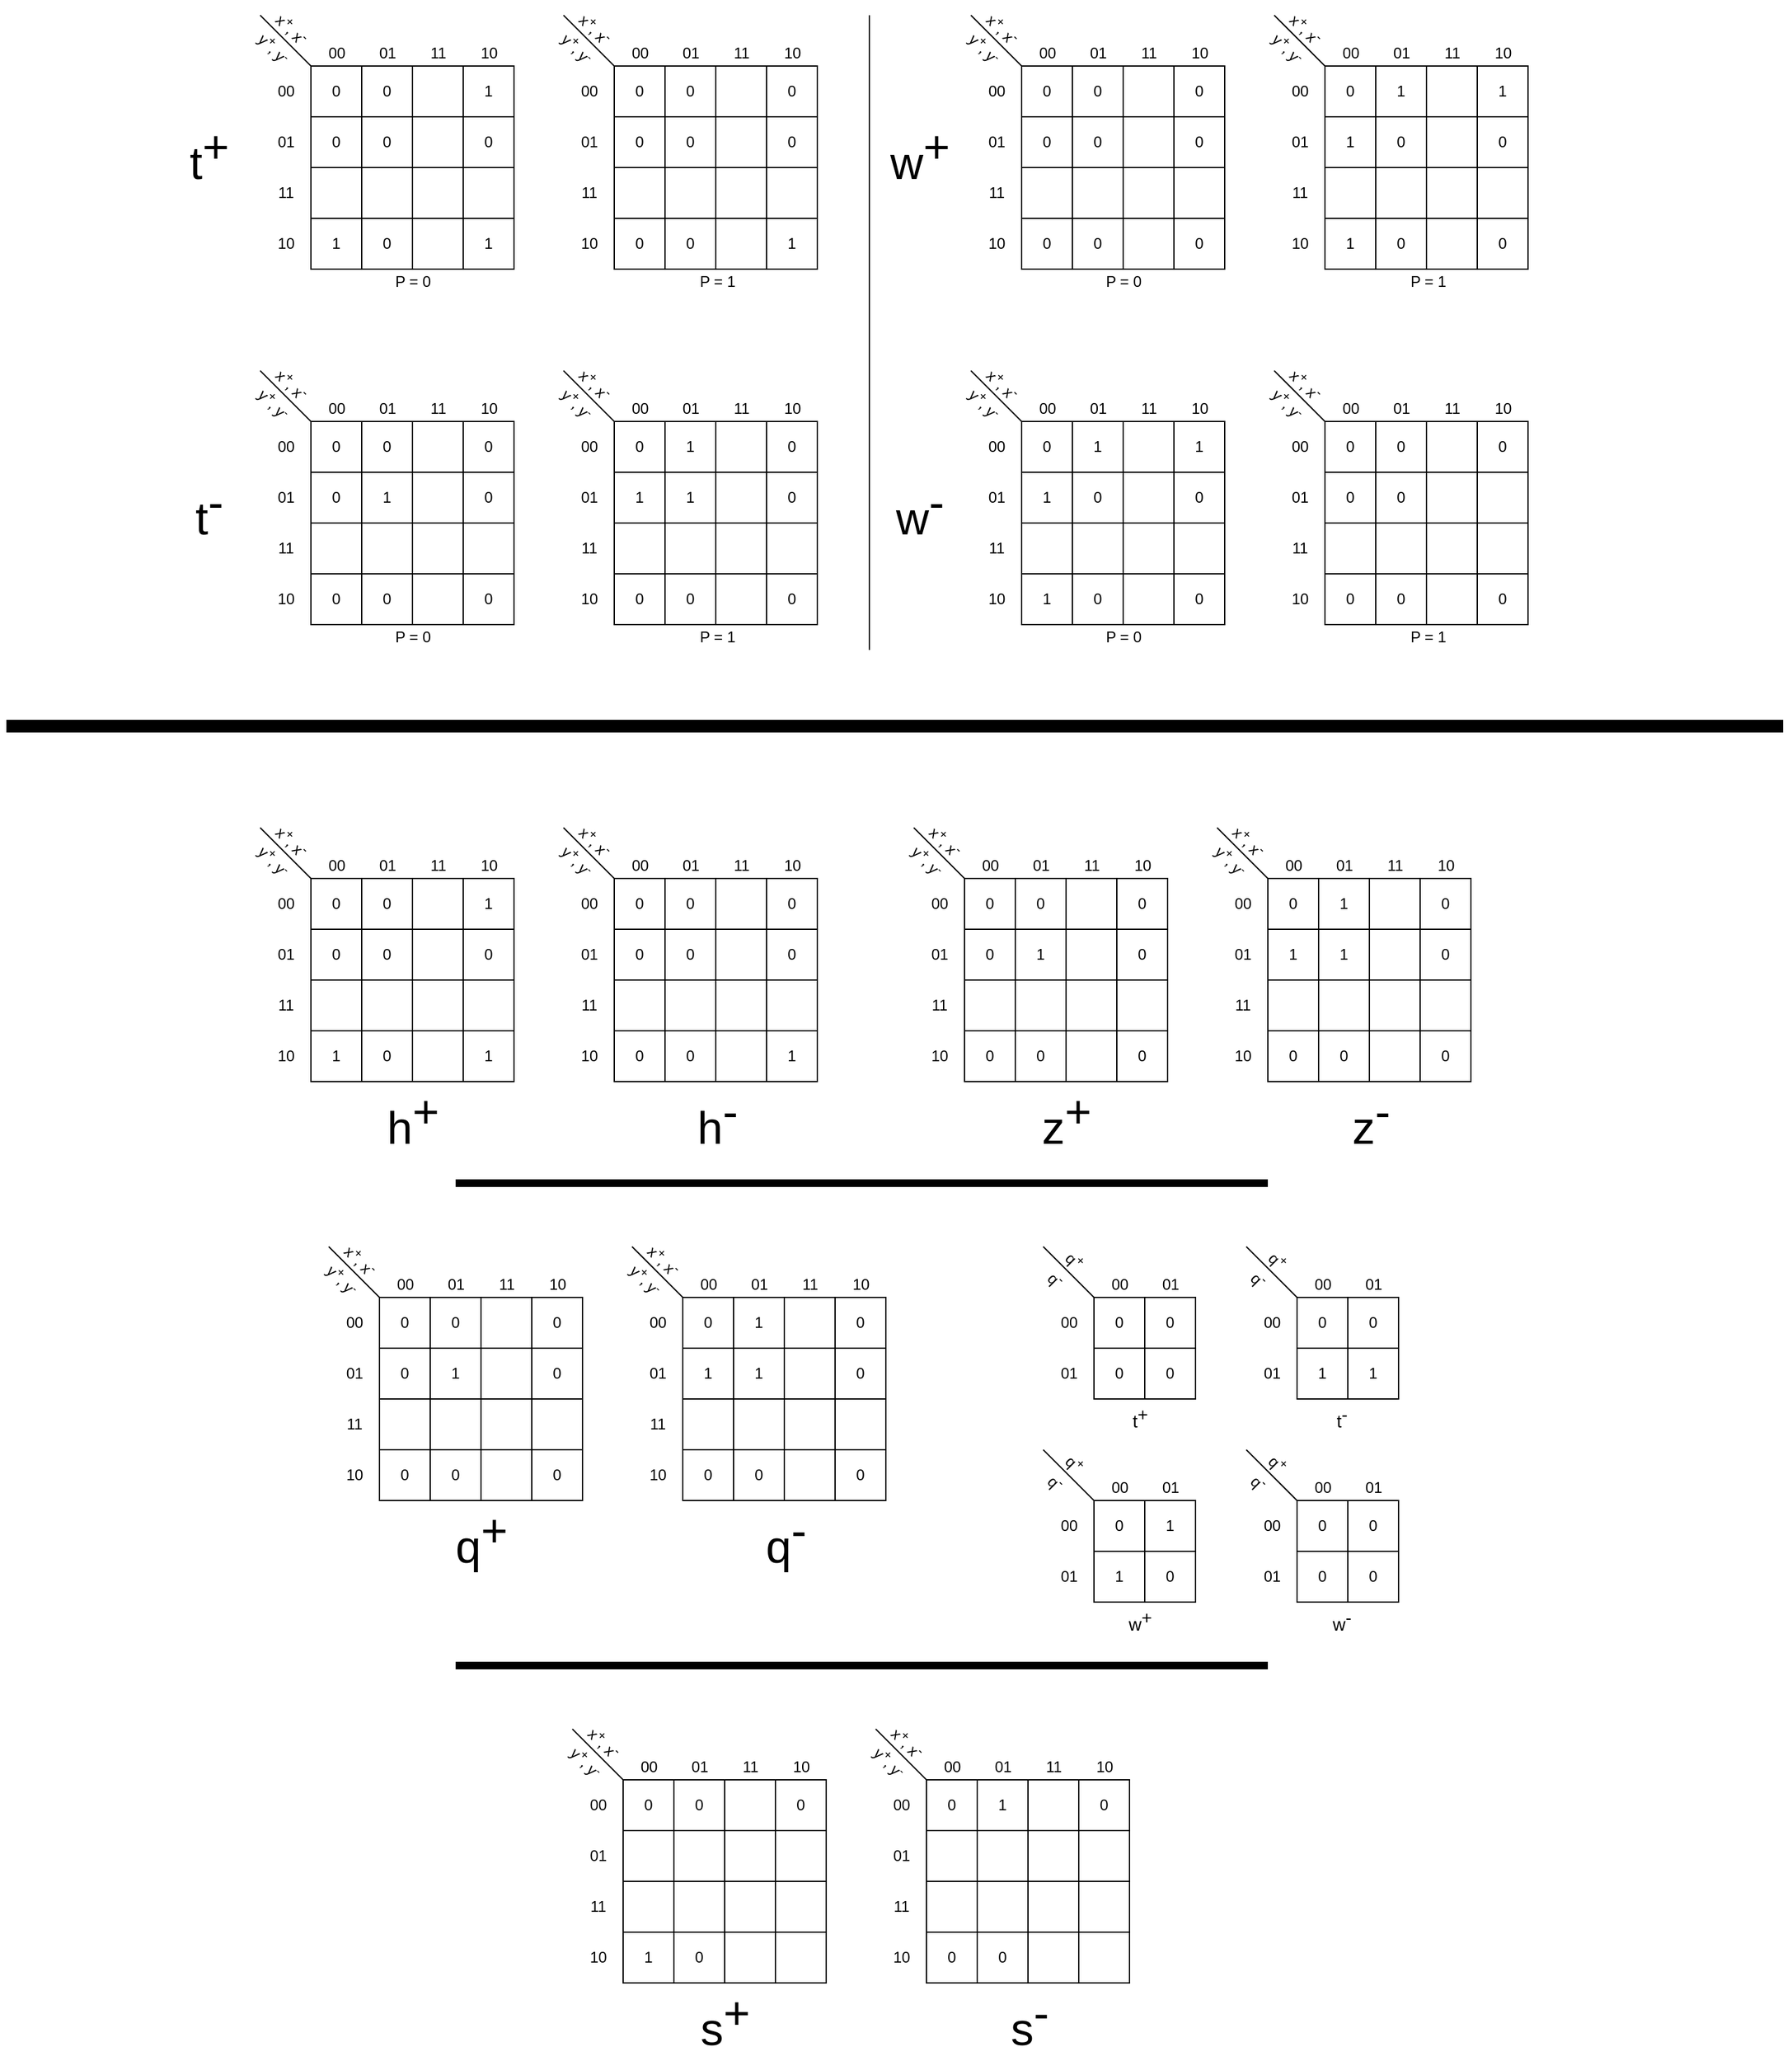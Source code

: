 <mxfile version="12.9.11" type="github">
  <diagram id="nrrCunUTLWCAZY7xvAY5" name="Page-1">
    <mxGraphModel dx="2031" dy="1040" grid="1" gridSize="10" guides="1" tooltips="1" connect="1" arrows="1" fold="1" page="1" pageScale="1" pageWidth="850" pageHeight="1100" math="0" shadow="0">
      <root>
        <mxCell id="0" />
        <mxCell id="1" parent="0" />
        <mxCell id="IhBtIeaMWSlyPbEXrIN0-1" value="0" style="whiteSpace=wrap;html=1;aspect=fixed;" parent="1" vertex="1">
          <mxGeometry x="440" y="160" width="40" height="40" as="geometry" />
        </mxCell>
        <mxCell id="IhBtIeaMWSlyPbEXrIN0-2" value="0" style="whiteSpace=wrap;html=1;aspect=fixed;" parent="1" vertex="1">
          <mxGeometry x="480" y="160" width="40" height="40" as="geometry" />
        </mxCell>
        <mxCell id="IhBtIeaMWSlyPbEXrIN0-3" value="" style="whiteSpace=wrap;html=1;aspect=fixed;" parent="1" vertex="1">
          <mxGeometry x="520" y="160" width="40" height="40" as="geometry" />
        </mxCell>
        <mxCell id="IhBtIeaMWSlyPbEXrIN0-4" value="1" style="whiteSpace=wrap;html=1;aspect=fixed;" parent="1" vertex="1">
          <mxGeometry x="560" y="160" width="40" height="40" as="geometry" />
        </mxCell>
        <mxCell id="IhBtIeaMWSlyPbEXrIN0-5" value="0" style="whiteSpace=wrap;html=1;aspect=fixed;" parent="1" vertex="1">
          <mxGeometry x="560" y="200" width="40" height="40" as="geometry" />
        </mxCell>
        <mxCell id="IhBtIeaMWSlyPbEXrIN0-6" value="" style="whiteSpace=wrap;html=1;aspect=fixed;" parent="1" vertex="1">
          <mxGeometry x="520" y="200" width="40" height="40" as="geometry" />
        </mxCell>
        <mxCell id="IhBtIeaMWSlyPbEXrIN0-7" value="0" style="whiteSpace=wrap;html=1;aspect=fixed;" parent="1" vertex="1">
          <mxGeometry x="480" y="200" width="40" height="40" as="geometry" />
        </mxCell>
        <mxCell id="IhBtIeaMWSlyPbEXrIN0-8" value="0" style="whiteSpace=wrap;html=1;aspect=fixed;" parent="1" vertex="1">
          <mxGeometry x="440" y="200" width="40" height="40" as="geometry" />
        </mxCell>
        <mxCell id="IhBtIeaMWSlyPbEXrIN0-9" value="" style="whiteSpace=wrap;html=1;aspect=fixed;" parent="1" vertex="1">
          <mxGeometry x="440" y="240" width="40" height="40" as="geometry" />
        </mxCell>
        <mxCell id="IhBtIeaMWSlyPbEXrIN0-10" value="" style="whiteSpace=wrap;html=1;aspect=fixed;" parent="1" vertex="1">
          <mxGeometry x="480" y="240" width="40" height="40" as="geometry" />
        </mxCell>
        <mxCell id="IhBtIeaMWSlyPbEXrIN0-11" value="" style="whiteSpace=wrap;html=1;aspect=fixed;" parent="1" vertex="1">
          <mxGeometry x="520" y="240" width="40" height="40" as="geometry" />
        </mxCell>
        <mxCell id="IhBtIeaMWSlyPbEXrIN0-12" value="" style="whiteSpace=wrap;html=1;aspect=fixed;" parent="1" vertex="1">
          <mxGeometry x="560" y="240" width="40" height="40" as="geometry" />
        </mxCell>
        <mxCell id="IhBtIeaMWSlyPbEXrIN0-13" value="1" style="whiteSpace=wrap;html=1;aspect=fixed;" parent="1" vertex="1">
          <mxGeometry x="440" y="280" width="40" height="40" as="geometry" />
        </mxCell>
        <mxCell id="IhBtIeaMWSlyPbEXrIN0-14" value="0" style="whiteSpace=wrap;html=1;aspect=fixed;" parent="1" vertex="1">
          <mxGeometry x="480" y="280" width="40" height="40" as="geometry" />
        </mxCell>
        <mxCell id="IhBtIeaMWSlyPbEXrIN0-15" value="" style="whiteSpace=wrap;html=1;aspect=fixed;" parent="1" vertex="1">
          <mxGeometry x="520" y="280" width="40" height="40" as="geometry" />
        </mxCell>
        <mxCell id="IhBtIeaMWSlyPbEXrIN0-16" value="1" style="whiteSpace=wrap;html=1;aspect=fixed;" parent="1" vertex="1">
          <mxGeometry x="560" y="280" width="40" height="40" as="geometry" />
        </mxCell>
        <mxCell id="IhBtIeaMWSlyPbEXrIN0-17" value="" style="endArrow=none;html=1;entryX=0;entryY=0;entryDx=0;entryDy=0;" parent="1" target="IhBtIeaMWSlyPbEXrIN0-1" edge="1">
          <mxGeometry width="50" height="50" relative="1" as="geometry">
            <mxPoint x="400" y="120" as="sourcePoint" />
            <mxPoint x="430" y="140" as="targetPoint" />
          </mxGeometry>
        </mxCell>
        <mxCell id="IhBtIeaMWSlyPbEXrIN0-18" value="x&lt;sup&gt;+&lt;/sup&gt;, x&lt;sup&gt;-&lt;/sup&gt;" style="text;html=1;align=center;verticalAlign=middle;resizable=0;points=[];autosize=1;rotation=45;" parent="1" vertex="1">
          <mxGeometry x="405" y="120" width="40" height="20" as="geometry" />
        </mxCell>
        <mxCell id="IhBtIeaMWSlyPbEXrIN0-19" value="y&lt;sup&gt;+&lt;/sup&gt;, y&lt;span style=&quot;font-size: 10px&quot;&gt;&lt;sup&gt;-&lt;/sup&gt;&lt;/span&gt;" style="text;html=1;align=center;verticalAlign=middle;resizable=0;points=[];autosize=1;rotation=45;" parent="1" vertex="1">
          <mxGeometry x="391" y="135" width="40" height="20" as="geometry" />
        </mxCell>
        <mxCell id="IhBtIeaMWSlyPbEXrIN0-20" value="00" style="text;html=1;align=center;verticalAlign=middle;resizable=0;points=[];autosize=1;" parent="1" vertex="1">
          <mxGeometry x="445" y="140" width="30" height="20" as="geometry" />
        </mxCell>
        <mxCell id="IhBtIeaMWSlyPbEXrIN0-21" value="01" style="text;html=1;align=center;verticalAlign=middle;resizable=0;points=[];autosize=1;" parent="1" vertex="1">
          <mxGeometry x="485" y="140" width="30" height="20" as="geometry" />
        </mxCell>
        <mxCell id="IhBtIeaMWSlyPbEXrIN0-22" value="11" style="text;html=1;align=center;verticalAlign=middle;resizable=0;points=[];autosize=1;" parent="1" vertex="1">
          <mxGeometry x="525" y="140" width="30" height="20" as="geometry" />
        </mxCell>
        <mxCell id="IhBtIeaMWSlyPbEXrIN0-23" value="10" style="text;html=1;align=center;verticalAlign=middle;resizable=0;points=[];autosize=1;" parent="1" vertex="1">
          <mxGeometry x="565" y="140" width="30" height="20" as="geometry" />
        </mxCell>
        <mxCell id="IhBtIeaMWSlyPbEXrIN0-24" value="00" style="text;html=1;align=center;verticalAlign=middle;resizable=0;points=[];autosize=1;" parent="1" vertex="1">
          <mxGeometry x="405" y="170" width="30" height="20" as="geometry" />
        </mxCell>
        <mxCell id="IhBtIeaMWSlyPbEXrIN0-25" value="01" style="text;html=1;align=center;verticalAlign=middle;resizable=0;points=[];autosize=1;" parent="1" vertex="1">
          <mxGeometry x="405" y="210" width="30" height="20" as="geometry" />
        </mxCell>
        <mxCell id="IhBtIeaMWSlyPbEXrIN0-26" value="11" style="text;html=1;align=center;verticalAlign=middle;resizable=0;points=[];autosize=1;" parent="1" vertex="1">
          <mxGeometry x="405" y="250" width="30" height="20" as="geometry" />
        </mxCell>
        <mxCell id="IhBtIeaMWSlyPbEXrIN0-27" value="10" style="text;html=1;align=center;verticalAlign=middle;resizable=0;points=[];autosize=1;" parent="1" vertex="1">
          <mxGeometry x="405" y="290" width="30" height="20" as="geometry" />
        </mxCell>
        <mxCell id="IhBtIeaMWSlyPbEXrIN0-28" value="0" style="whiteSpace=wrap;html=1;aspect=fixed;" parent="1" vertex="1">
          <mxGeometry x="679" y="160" width="40" height="40" as="geometry" />
        </mxCell>
        <mxCell id="IhBtIeaMWSlyPbEXrIN0-29" value="0" style="whiteSpace=wrap;html=1;aspect=fixed;" parent="1" vertex="1">
          <mxGeometry x="719" y="160" width="40" height="40" as="geometry" />
        </mxCell>
        <mxCell id="IhBtIeaMWSlyPbEXrIN0-30" value="" style="whiteSpace=wrap;html=1;aspect=fixed;" parent="1" vertex="1">
          <mxGeometry x="759" y="160" width="40" height="40" as="geometry" />
        </mxCell>
        <mxCell id="IhBtIeaMWSlyPbEXrIN0-31" value="0" style="whiteSpace=wrap;html=1;aspect=fixed;" parent="1" vertex="1">
          <mxGeometry x="799" y="160" width="40" height="40" as="geometry" />
        </mxCell>
        <mxCell id="IhBtIeaMWSlyPbEXrIN0-32" value="0" style="whiteSpace=wrap;html=1;aspect=fixed;" parent="1" vertex="1">
          <mxGeometry x="799" y="200" width="40" height="40" as="geometry" />
        </mxCell>
        <mxCell id="IhBtIeaMWSlyPbEXrIN0-33" value="" style="whiteSpace=wrap;html=1;aspect=fixed;" parent="1" vertex="1">
          <mxGeometry x="759" y="200" width="40" height="40" as="geometry" />
        </mxCell>
        <mxCell id="IhBtIeaMWSlyPbEXrIN0-34" value="0" style="whiteSpace=wrap;html=1;aspect=fixed;" parent="1" vertex="1">
          <mxGeometry x="719" y="200" width="40" height="40" as="geometry" />
        </mxCell>
        <mxCell id="IhBtIeaMWSlyPbEXrIN0-35" value="0" style="whiteSpace=wrap;html=1;aspect=fixed;" parent="1" vertex="1">
          <mxGeometry x="679" y="200" width="40" height="40" as="geometry" />
        </mxCell>
        <mxCell id="IhBtIeaMWSlyPbEXrIN0-36" value="" style="whiteSpace=wrap;html=1;aspect=fixed;" parent="1" vertex="1">
          <mxGeometry x="679" y="240" width="40" height="40" as="geometry" />
        </mxCell>
        <mxCell id="IhBtIeaMWSlyPbEXrIN0-37" value="" style="whiteSpace=wrap;html=1;aspect=fixed;" parent="1" vertex="1">
          <mxGeometry x="719" y="240" width="40" height="40" as="geometry" />
        </mxCell>
        <mxCell id="IhBtIeaMWSlyPbEXrIN0-38" value="" style="whiteSpace=wrap;html=1;aspect=fixed;" parent="1" vertex="1">
          <mxGeometry x="759" y="240" width="40" height="40" as="geometry" />
        </mxCell>
        <mxCell id="IhBtIeaMWSlyPbEXrIN0-39" value="" style="whiteSpace=wrap;html=1;aspect=fixed;" parent="1" vertex="1">
          <mxGeometry x="799" y="240" width="40" height="40" as="geometry" />
        </mxCell>
        <mxCell id="IhBtIeaMWSlyPbEXrIN0-40" value="0" style="whiteSpace=wrap;html=1;aspect=fixed;" parent="1" vertex="1">
          <mxGeometry x="679" y="280" width="40" height="40" as="geometry" />
        </mxCell>
        <mxCell id="IhBtIeaMWSlyPbEXrIN0-41" value="0" style="whiteSpace=wrap;html=1;aspect=fixed;" parent="1" vertex="1">
          <mxGeometry x="719" y="280" width="40" height="40" as="geometry" />
        </mxCell>
        <mxCell id="IhBtIeaMWSlyPbEXrIN0-42" value="" style="whiteSpace=wrap;html=1;aspect=fixed;" parent="1" vertex="1">
          <mxGeometry x="759" y="280" width="40" height="40" as="geometry" />
        </mxCell>
        <mxCell id="IhBtIeaMWSlyPbEXrIN0-43" value="1" style="whiteSpace=wrap;html=1;aspect=fixed;" parent="1" vertex="1">
          <mxGeometry x="799" y="280" width="40" height="40" as="geometry" />
        </mxCell>
        <mxCell id="IhBtIeaMWSlyPbEXrIN0-44" value="" style="endArrow=none;html=1;entryX=0;entryY=0;entryDx=0;entryDy=0;" parent="1" target="IhBtIeaMWSlyPbEXrIN0-28" edge="1">
          <mxGeometry width="50" height="50" relative="1" as="geometry">
            <mxPoint x="639" y="120" as="sourcePoint" />
            <mxPoint x="669" y="140" as="targetPoint" />
          </mxGeometry>
        </mxCell>
        <mxCell id="IhBtIeaMWSlyPbEXrIN0-45" value="x&lt;sup&gt;+&lt;/sup&gt;, x&lt;sup&gt;-&lt;/sup&gt;" style="text;html=1;align=center;verticalAlign=middle;resizable=0;points=[];autosize=1;rotation=45;" parent="1" vertex="1">
          <mxGeometry x="644" y="120" width="40" height="20" as="geometry" />
        </mxCell>
        <mxCell id="IhBtIeaMWSlyPbEXrIN0-46" value="y&lt;sup&gt;+&lt;/sup&gt;, y&lt;span style=&quot;font-size: 10px&quot;&gt;&lt;sup&gt;-&lt;/sup&gt;&lt;/span&gt;" style="text;html=1;align=center;verticalAlign=middle;resizable=0;points=[];autosize=1;rotation=45;" parent="1" vertex="1">
          <mxGeometry x="630" y="135" width="40" height="20" as="geometry" />
        </mxCell>
        <mxCell id="IhBtIeaMWSlyPbEXrIN0-47" value="00" style="text;html=1;align=center;verticalAlign=middle;resizable=0;points=[];autosize=1;" parent="1" vertex="1">
          <mxGeometry x="684" y="140" width="30" height="20" as="geometry" />
        </mxCell>
        <mxCell id="IhBtIeaMWSlyPbEXrIN0-48" value="01" style="text;html=1;align=center;verticalAlign=middle;resizable=0;points=[];autosize=1;" parent="1" vertex="1">
          <mxGeometry x="724" y="140" width="30" height="20" as="geometry" />
        </mxCell>
        <mxCell id="IhBtIeaMWSlyPbEXrIN0-49" value="11" style="text;html=1;align=center;verticalAlign=middle;resizable=0;points=[];autosize=1;" parent="1" vertex="1">
          <mxGeometry x="764" y="140" width="30" height="20" as="geometry" />
        </mxCell>
        <mxCell id="IhBtIeaMWSlyPbEXrIN0-50" value="10" style="text;html=1;align=center;verticalAlign=middle;resizable=0;points=[];autosize=1;" parent="1" vertex="1">
          <mxGeometry x="804" y="140" width="30" height="20" as="geometry" />
        </mxCell>
        <mxCell id="IhBtIeaMWSlyPbEXrIN0-51" value="00" style="text;html=1;align=center;verticalAlign=middle;resizable=0;points=[];autosize=1;" parent="1" vertex="1">
          <mxGeometry x="644" y="170" width="30" height="20" as="geometry" />
        </mxCell>
        <mxCell id="IhBtIeaMWSlyPbEXrIN0-52" value="01" style="text;html=1;align=center;verticalAlign=middle;resizable=0;points=[];autosize=1;" parent="1" vertex="1">
          <mxGeometry x="644" y="210" width="30" height="20" as="geometry" />
        </mxCell>
        <mxCell id="IhBtIeaMWSlyPbEXrIN0-53" value="11" style="text;html=1;align=center;verticalAlign=middle;resizable=0;points=[];autosize=1;" parent="1" vertex="1">
          <mxGeometry x="644" y="250" width="30" height="20" as="geometry" />
        </mxCell>
        <mxCell id="IhBtIeaMWSlyPbEXrIN0-54" value="10" style="text;html=1;align=center;verticalAlign=middle;resizable=0;points=[];autosize=1;" parent="1" vertex="1">
          <mxGeometry x="644" y="290" width="30" height="20" as="geometry" />
        </mxCell>
        <mxCell id="IhBtIeaMWSlyPbEXrIN0-55" value="0" style="whiteSpace=wrap;html=1;aspect=fixed;" parent="1" vertex="1">
          <mxGeometry x="440" y="440" width="40" height="40" as="geometry" />
        </mxCell>
        <mxCell id="IhBtIeaMWSlyPbEXrIN0-56" value="0" style="whiteSpace=wrap;html=1;aspect=fixed;" parent="1" vertex="1">
          <mxGeometry x="480" y="440" width="40" height="40" as="geometry" />
        </mxCell>
        <mxCell id="IhBtIeaMWSlyPbEXrIN0-57" value="" style="whiteSpace=wrap;html=1;aspect=fixed;" parent="1" vertex="1">
          <mxGeometry x="520" y="440" width="40" height="40" as="geometry" />
        </mxCell>
        <mxCell id="IhBtIeaMWSlyPbEXrIN0-58" value="0" style="whiteSpace=wrap;html=1;aspect=fixed;" parent="1" vertex="1">
          <mxGeometry x="560" y="440" width="40" height="40" as="geometry" />
        </mxCell>
        <mxCell id="IhBtIeaMWSlyPbEXrIN0-59" value="0" style="whiteSpace=wrap;html=1;aspect=fixed;" parent="1" vertex="1">
          <mxGeometry x="560" y="480" width="40" height="40" as="geometry" />
        </mxCell>
        <mxCell id="IhBtIeaMWSlyPbEXrIN0-60" value="" style="whiteSpace=wrap;html=1;aspect=fixed;" parent="1" vertex="1">
          <mxGeometry x="520" y="480" width="40" height="40" as="geometry" />
        </mxCell>
        <mxCell id="IhBtIeaMWSlyPbEXrIN0-61" value="1" style="whiteSpace=wrap;html=1;aspect=fixed;" parent="1" vertex="1">
          <mxGeometry x="480" y="480" width="40" height="40" as="geometry" />
        </mxCell>
        <mxCell id="IhBtIeaMWSlyPbEXrIN0-62" value="0" style="whiteSpace=wrap;html=1;aspect=fixed;" parent="1" vertex="1">
          <mxGeometry x="440" y="480" width="40" height="40" as="geometry" />
        </mxCell>
        <mxCell id="IhBtIeaMWSlyPbEXrIN0-63" value="" style="whiteSpace=wrap;html=1;aspect=fixed;" parent="1" vertex="1">
          <mxGeometry x="440" y="520" width="40" height="40" as="geometry" />
        </mxCell>
        <mxCell id="IhBtIeaMWSlyPbEXrIN0-64" value="" style="whiteSpace=wrap;html=1;aspect=fixed;" parent="1" vertex="1">
          <mxGeometry x="480" y="520" width="40" height="40" as="geometry" />
        </mxCell>
        <mxCell id="IhBtIeaMWSlyPbEXrIN0-65" value="" style="whiteSpace=wrap;html=1;aspect=fixed;" parent="1" vertex="1">
          <mxGeometry x="520" y="520" width="40" height="40" as="geometry" />
        </mxCell>
        <mxCell id="IhBtIeaMWSlyPbEXrIN0-66" value="" style="whiteSpace=wrap;html=1;aspect=fixed;" parent="1" vertex="1">
          <mxGeometry x="560" y="520" width="40" height="40" as="geometry" />
        </mxCell>
        <mxCell id="IhBtIeaMWSlyPbEXrIN0-67" value="0" style="whiteSpace=wrap;html=1;aspect=fixed;" parent="1" vertex="1">
          <mxGeometry x="440" y="560" width="40" height="40" as="geometry" />
        </mxCell>
        <mxCell id="IhBtIeaMWSlyPbEXrIN0-68" value="0" style="whiteSpace=wrap;html=1;aspect=fixed;" parent="1" vertex="1">
          <mxGeometry x="480" y="560" width="40" height="40" as="geometry" />
        </mxCell>
        <mxCell id="IhBtIeaMWSlyPbEXrIN0-69" value="" style="whiteSpace=wrap;html=1;aspect=fixed;" parent="1" vertex="1">
          <mxGeometry x="520" y="560" width="40" height="40" as="geometry" />
        </mxCell>
        <mxCell id="IhBtIeaMWSlyPbEXrIN0-70" value="0" style="whiteSpace=wrap;html=1;aspect=fixed;" parent="1" vertex="1">
          <mxGeometry x="560" y="560" width="40" height="40" as="geometry" />
        </mxCell>
        <mxCell id="IhBtIeaMWSlyPbEXrIN0-71" value="" style="endArrow=none;html=1;entryX=0;entryY=0;entryDx=0;entryDy=0;" parent="1" target="IhBtIeaMWSlyPbEXrIN0-55" edge="1">
          <mxGeometry width="50" height="50" relative="1" as="geometry">
            <mxPoint x="400" y="400" as="sourcePoint" />
            <mxPoint x="430" y="420" as="targetPoint" />
          </mxGeometry>
        </mxCell>
        <mxCell id="IhBtIeaMWSlyPbEXrIN0-72" value="x&lt;sup&gt;+&lt;/sup&gt;, x&lt;sup&gt;-&lt;/sup&gt;" style="text;html=1;align=center;verticalAlign=middle;resizable=0;points=[];autosize=1;rotation=45;" parent="1" vertex="1">
          <mxGeometry x="405" y="400" width="40" height="20" as="geometry" />
        </mxCell>
        <mxCell id="IhBtIeaMWSlyPbEXrIN0-73" value="y&lt;sup&gt;+&lt;/sup&gt;, y&lt;span style=&quot;font-size: 10px&quot;&gt;&lt;sup&gt;-&lt;/sup&gt;&lt;/span&gt;" style="text;html=1;align=center;verticalAlign=middle;resizable=0;points=[];autosize=1;rotation=45;" parent="1" vertex="1">
          <mxGeometry x="391" y="415" width="40" height="20" as="geometry" />
        </mxCell>
        <mxCell id="IhBtIeaMWSlyPbEXrIN0-74" value="00" style="text;html=1;align=center;verticalAlign=middle;resizable=0;points=[];autosize=1;" parent="1" vertex="1">
          <mxGeometry x="445" y="420" width="30" height="20" as="geometry" />
        </mxCell>
        <mxCell id="IhBtIeaMWSlyPbEXrIN0-75" value="01" style="text;html=1;align=center;verticalAlign=middle;resizable=0;points=[];autosize=1;" parent="1" vertex="1">
          <mxGeometry x="485" y="420" width="30" height="20" as="geometry" />
        </mxCell>
        <mxCell id="IhBtIeaMWSlyPbEXrIN0-76" value="11" style="text;html=1;align=center;verticalAlign=middle;resizable=0;points=[];autosize=1;" parent="1" vertex="1">
          <mxGeometry x="525" y="420" width="30" height="20" as="geometry" />
        </mxCell>
        <mxCell id="IhBtIeaMWSlyPbEXrIN0-77" value="10" style="text;html=1;align=center;verticalAlign=middle;resizable=0;points=[];autosize=1;" parent="1" vertex="1">
          <mxGeometry x="565" y="420" width="30" height="20" as="geometry" />
        </mxCell>
        <mxCell id="IhBtIeaMWSlyPbEXrIN0-78" value="00" style="text;html=1;align=center;verticalAlign=middle;resizable=0;points=[];autosize=1;" parent="1" vertex="1">
          <mxGeometry x="405" y="450" width="30" height="20" as="geometry" />
        </mxCell>
        <mxCell id="IhBtIeaMWSlyPbEXrIN0-79" value="01" style="text;html=1;align=center;verticalAlign=middle;resizable=0;points=[];autosize=1;" parent="1" vertex="1">
          <mxGeometry x="405" y="490" width="30" height="20" as="geometry" />
        </mxCell>
        <mxCell id="IhBtIeaMWSlyPbEXrIN0-80" value="11" style="text;html=1;align=center;verticalAlign=middle;resizable=0;points=[];autosize=1;" parent="1" vertex="1">
          <mxGeometry x="405" y="530" width="30" height="20" as="geometry" />
        </mxCell>
        <mxCell id="IhBtIeaMWSlyPbEXrIN0-81" value="10" style="text;html=1;align=center;verticalAlign=middle;resizable=0;points=[];autosize=1;" parent="1" vertex="1">
          <mxGeometry x="405" y="570" width="30" height="20" as="geometry" />
        </mxCell>
        <mxCell id="IhBtIeaMWSlyPbEXrIN0-82" value="0" style="whiteSpace=wrap;html=1;aspect=fixed;" parent="1" vertex="1">
          <mxGeometry x="679" y="440" width="40" height="40" as="geometry" />
        </mxCell>
        <mxCell id="IhBtIeaMWSlyPbEXrIN0-83" value="1" style="whiteSpace=wrap;html=1;aspect=fixed;" parent="1" vertex="1">
          <mxGeometry x="719" y="440" width="40" height="40" as="geometry" />
        </mxCell>
        <mxCell id="IhBtIeaMWSlyPbEXrIN0-84" value="" style="whiteSpace=wrap;html=1;aspect=fixed;" parent="1" vertex="1">
          <mxGeometry x="759" y="440" width="40" height="40" as="geometry" />
        </mxCell>
        <mxCell id="IhBtIeaMWSlyPbEXrIN0-85" value="0" style="whiteSpace=wrap;html=1;aspect=fixed;" parent="1" vertex="1">
          <mxGeometry x="799" y="440" width="40" height="40" as="geometry" />
        </mxCell>
        <mxCell id="IhBtIeaMWSlyPbEXrIN0-86" value="0" style="whiteSpace=wrap;html=1;aspect=fixed;" parent="1" vertex="1">
          <mxGeometry x="799" y="480" width="40" height="40" as="geometry" />
        </mxCell>
        <mxCell id="IhBtIeaMWSlyPbEXrIN0-87" value="" style="whiteSpace=wrap;html=1;aspect=fixed;" parent="1" vertex="1">
          <mxGeometry x="759" y="480" width="40" height="40" as="geometry" />
        </mxCell>
        <mxCell id="IhBtIeaMWSlyPbEXrIN0-88" value="1" style="whiteSpace=wrap;html=1;aspect=fixed;" parent="1" vertex="1">
          <mxGeometry x="719" y="480" width="40" height="40" as="geometry" />
        </mxCell>
        <mxCell id="IhBtIeaMWSlyPbEXrIN0-89" value="1" style="whiteSpace=wrap;html=1;aspect=fixed;" parent="1" vertex="1">
          <mxGeometry x="679" y="480" width="40" height="40" as="geometry" />
        </mxCell>
        <mxCell id="IhBtIeaMWSlyPbEXrIN0-90" value="" style="whiteSpace=wrap;html=1;aspect=fixed;" parent="1" vertex="1">
          <mxGeometry x="679" y="520" width="40" height="40" as="geometry" />
        </mxCell>
        <mxCell id="IhBtIeaMWSlyPbEXrIN0-91" value="" style="whiteSpace=wrap;html=1;aspect=fixed;" parent="1" vertex="1">
          <mxGeometry x="719" y="520" width="40" height="40" as="geometry" />
        </mxCell>
        <mxCell id="IhBtIeaMWSlyPbEXrIN0-92" value="" style="whiteSpace=wrap;html=1;aspect=fixed;" parent="1" vertex="1">
          <mxGeometry x="759" y="520" width="40" height="40" as="geometry" />
        </mxCell>
        <mxCell id="IhBtIeaMWSlyPbEXrIN0-93" value="" style="whiteSpace=wrap;html=1;aspect=fixed;" parent="1" vertex="1">
          <mxGeometry x="799" y="520" width="40" height="40" as="geometry" />
        </mxCell>
        <mxCell id="IhBtIeaMWSlyPbEXrIN0-94" value="0" style="whiteSpace=wrap;html=1;aspect=fixed;" parent="1" vertex="1">
          <mxGeometry x="679" y="560" width="40" height="40" as="geometry" />
        </mxCell>
        <mxCell id="IhBtIeaMWSlyPbEXrIN0-95" value="0" style="whiteSpace=wrap;html=1;aspect=fixed;" parent="1" vertex="1">
          <mxGeometry x="719" y="560" width="40" height="40" as="geometry" />
        </mxCell>
        <mxCell id="IhBtIeaMWSlyPbEXrIN0-96" value="" style="whiteSpace=wrap;html=1;aspect=fixed;" parent="1" vertex="1">
          <mxGeometry x="759" y="560" width="40" height="40" as="geometry" />
        </mxCell>
        <mxCell id="IhBtIeaMWSlyPbEXrIN0-97" value="0" style="whiteSpace=wrap;html=1;aspect=fixed;" parent="1" vertex="1">
          <mxGeometry x="799" y="560" width="40" height="40" as="geometry" />
        </mxCell>
        <mxCell id="IhBtIeaMWSlyPbEXrIN0-98" value="" style="endArrow=none;html=1;entryX=0;entryY=0;entryDx=0;entryDy=0;" parent="1" target="IhBtIeaMWSlyPbEXrIN0-82" edge="1">
          <mxGeometry width="50" height="50" relative="1" as="geometry">
            <mxPoint x="639" y="400" as="sourcePoint" />
            <mxPoint x="669" y="420" as="targetPoint" />
          </mxGeometry>
        </mxCell>
        <mxCell id="IhBtIeaMWSlyPbEXrIN0-99" value="x&lt;sup&gt;+&lt;/sup&gt;, x&lt;sup&gt;-&lt;/sup&gt;" style="text;html=1;align=center;verticalAlign=middle;resizable=0;points=[];autosize=1;rotation=45;" parent="1" vertex="1">
          <mxGeometry x="644" y="400" width="40" height="20" as="geometry" />
        </mxCell>
        <mxCell id="IhBtIeaMWSlyPbEXrIN0-100" value="y&lt;sup&gt;+&lt;/sup&gt;, y&lt;span style=&quot;font-size: 10px&quot;&gt;&lt;sup&gt;-&lt;/sup&gt;&lt;/span&gt;" style="text;html=1;align=center;verticalAlign=middle;resizable=0;points=[];autosize=1;rotation=45;" parent="1" vertex="1">
          <mxGeometry x="630" y="415" width="40" height="20" as="geometry" />
        </mxCell>
        <mxCell id="IhBtIeaMWSlyPbEXrIN0-101" value="00" style="text;html=1;align=center;verticalAlign=middle;resizable=0;points=[];autosize=1;" parent="1" vertex="1">
          <mxGeometry x="684" y="420" width="30" height="20" as="geometry" />
        </mxCell>
        <mxCell id="IhBtIeaMWSlyPbEXrIN0-102" value="01" style="text;html=1;align=center;verticalAlign=middle;resizable=0;points=[];autosize=1;" parent="1" vertex="1">
          <mxGeometry x="724" y="420" width="30" height="20" as="geometry" />
        </mxCell>
        <mxCell id="IhBtIeaMWSlyPbEXrIN0-103" value="11" style="text;html=1;align=center;verticalAlign=middle;resizable=0;points=[];autosize=1;" parent="1" vertex="1">
          <mxGeometry x="764" y="420" width="30" height="20" as="geometry" />
        </mxCell>
        <mxCell id="IhBtIeaMWSlyPbEXrIN0-104" value="10" style="text;html=1;align=center;verticalAlign=middle;resizable=0;points=[];autosize=1;" parent="1" vertex="1">
          <mxGeometry x="804" y="420" width="30" height="20" as="geometry" />
        </mxCell>
        <mxCell id="IhBtIeaMWSlyPbEXrIN0-105" value="00" style="text;html=1;align=center;verticalAlign=middle;resizable=0;points=[];autosize=1;" parent="1" vertex="1">
          <mxGeometry x="644" y="450" width="30" height="20" as="geometry" />
        </mxCell>
        <mxCell id="IhBtIeaMWSlyPbEXrIN0-106" value="01" style="text;html=1;align=center;verticalAlign=middle;resizable=0;points=[];autosize=1;" parent="1" vertex="1">
          <mxGeometry x="644" y="490" width="30" height="20" as="geometry" />
        </mxCell>
        <mxCell id="IhBtIeaMWSlyPbEXrIN0-107" value="11" style="text;html=1;align=center;verticalAlign=middle;resizable=0;points=[];autosize=1;" parent="1" vertex="1">
          <mxGeometry x="644" y="530" width="30" height="20" as="geometry" />
        </mxCell>
        <mxCell id="IhBtIeaMWSlyPbEXrIN0-108" value="10" style="text;html=1;align=center;verticalAlign=middle;resizable=0;points=[];autosize=1;" parent="1" vertex="1">
          <mxGeometry x="644" y="570" width="30" height="20" as="geometry" />
        </mxCell>
        <mxCell id="IhBtIeaMWSlyPbEXrIN0-109" value="P = 1" style="text;html=1;align=center;verticalAlign=middle;resizable=0;points=[];autosize=1;" parent="1" vertex="1">
          <mxGeometry x="740" y="320" width="40" height="20" as="geometry" />
        </mxCell>
        <mxCell id="IhBtIeaMWSlyPbEXrIN0-110" value="P = 0" style="text;html=1;align=center;verticalAlign=middle;resizable=0;points=[];autosize=1;" parent="1" vertex="1">
          <mxGeometry x="500" y="320" width="40" height="20" as="geometry" />
        </mxCell>
        <mxCell id="IhBtIeaMWSlyPbEXrIN0-111" value="P = 1" style="text;html=1;align=center;verticalAlign=middle;resizable=0;points=[];autosize=1;" parent="1" vertex="1">
          <mxGeometry x="740" y="600" width="40" height="20" as="geometry" />
        </mxCell>
        <mxCell id="IhBtIeaMWSlyPbEXrIN0-112" value="P = 0" style="text;html=1;align=center;verticalAlign=middle;resizable=0;points=[];autosize=1;" parent="1" vertex="1">
          <mxGeometry x="500" y="600" width="40" height="20" as="geometry" />
        </mxCell>
        <mxCell id="IhBtIeaMWSlyPbEXrIN0-113" value="0" style="whiteSpace=wrap;html=1;aspect=fixed;" parent="1" vertex="1">
          <mxGeometry x="1000" y="160" width="40" height="40" as="geometry" />
        </mxCell>
        <mxCell id="IhBtIeaMWSlyPbEXrIN0-114" value="0" style="whiteSpace=wrap;html=1;aspect=fixed;" parent="1" vertex="1">
          <mxGeometry x="1040" y="160" width="40" height="40" as="geometry" />
        </mxCell>
        <mxCell id="IhBtIeaMWSlyPbEXrIN0-115" value="" style="whiteSpace=wrap;html=1;aspect=fixed;" parent="1" vertex="1">
          <mxGeometry x="1080" y="160" width="40" height="40" as="geometry" />
        </mxCell>
        <mxCell id="IhBtIeaMWSlyPbEXrIN0-116" value="0" style="whiteSpace=wrap;html=1;aspect=fixed;" parent="1" vertex="1">
          <mxGeometry x="1120" y="160" width="40" height="40" as="geometry" />
        </mxCell>
        <mxCell id="IhBtIeaMWSlyPbEXrIN0-117" value="0" style="whiteSpace=wrap;html=1;aspect=fixed;" parent="1" vertex="1">
          <mxGeometry x="1120" y="200" width="40" height="40" as="geometry" />
        </mxCell>
        <mxCell id="IhBtIeaMWSlyPbEXrIN0-118" value="" style="whiteSpace=wrap;html=1;aspect=fixed;" parent="1" vertex="1">
          <mxGeometry x="1080" y="200" width="40" height="40" as="geometry" />
        </mxCell>
        <mxCell id="IhBtIeaMWSlyPbEXrIN0-119" value="0" style="whiteSpace=wrap;html=1;aspect=fixed;" parent="1" vertex="1">
          <mxGeometry x="1040" y="200" width="40" height="40" as="geometry" />
        </mxCell>
        <mxCell id="IhBtIeaMWSlyPbEXrIN0-120" value="0" style="whiteSpace=wrap;html=1;aspect=fixed;" parent="1" vertex="1">
          <mxGeometry x="1000" y="200" width="40" height="40" as="geometry" />
        </mxCell>
        <mxCell id="IhBtIeaMWSlyPbEXrIN0-121" value="" style="whiteSpace=wrap;html=1;aspect=fixed;" parent="1" vertex="1">
          <mxGeometry x="1000" y="240" width="40" height="40" as="geometry" />
        </mxCell>
        <mxCell id="IhBtIeaMWSlyPbEXrIN0-122" value="" style="whiteSpace=wrap;html=1;aspect=fixed;" parent="1" vertex="1">
          <mxGeometry x="1040" y="240" width="40" height="40" as="geometry" />
        </mxCell>
        <mxCell id="IhBtIeaMWSlyPbEXrIN0-123" value="" style="whiteSpace=wrap;html=1;aspect=fixed;" parent="1" vertex="1">
          <mxGeometry x="1080" y="240" width="40" height="40" as="geometry" />
        </mxCell>
        <mxCell id="IhBtIeaMWSlyPbEXrIN0-124" value="" style="whiteSpace=wrap;html=1;aspect=fixed;" parent="1" vertex="1">
          <mxGeometry x="1120" y="240" width="40" height="40" as="geometry" />
        </mxCell>
        <mxCell id="IhBtIeaMWSlyPbEXrIN0-125" value="0" style="whiteSpace=wrap;html=1;aspect=fixed;" parent="1" vertex="1">
          <mxGeometry x="1000" y="280" width="40" height="40" as="geometry" />
        </mxCell>
        <mxCell id="IhBtIeaMWSlyPbEXrIN0-126" value="0" style="whiteSpace=wrap;html=1;aspect=fixed;" parent="1" vertex="1">
          <mxGeometry x="1040" y="280" width="40" height="40" as="geometry" />
        </mxCell>
        <mxCell id="IhBtIeaMWSlyPbEXrIN0-127" value="" style="whiteSpace=wrap;html=1;aspect=fixed;" parent="1" vertex="1">
          <mxGeometry x="1080" y="280" width="40" height="40" as="geometry" />
        </mxCell>
        <mxCell id="IhBtIeaMWSlyPbEXrIN0-128" value="0" style="whiteSpace=wrap;html=1;aspect=fixed;" parent="1" vertex="1">
          <mxGeometry x="1120" y="280" width="40" height="40" as="geometry" />
        </mxCell>
        <mxCell id="IhBtIeaMWSlyPbEXrIN0-129" value="" style="endArrow=none;html=1;entryX=0;entryY=0;entryDx=0;entryDy=0;" parent="1" target="IhBtIeaMWSlyPbEXrIN0-113" edge="1">
          <mxGeometry width="50" height="50" relative="1" as="geometry">
            <mxPoint x="960" y="120" as="sourcePoint" />
            <mxPoint x="990" y="140" as="targetPoint" />
          </mxGeometry>
        </mxCell>
        <mxCell id="IhBtIeaMWSlyPbEXrIN0-130" value="x&lt;sup&gt;+&lt;/sup&gt;, x&lt;sup&gt;-&lt;/sup&gt;" style="text;html=1;align=center;verticalAlign=middle;resizable=0;points=[];autosize=1;rotation=45;" parent="1" vertex="1">
          <mxGeometry x="965" y="120" width="40" height="20" as="geometry" />
        </mxCell>
        <mxCell id="IhBtIeaMWSlyPbEXrIN0-131" value="y&lt;sup&gt;+&lt;/sup&gt;, y&lt;span style=&quot;font-size: 10px&quot;&gt;&lt;sup&gt;-&lt;/sup&gt;&lt;/span&gt;" style="text;html=1;align=center;verticalAlign=middle;resizable=0;points=[];autosize=1;rotation=45;" parent="1" vertex="1">
          <mxGeometry x="951" y="135" width="40" height="20" as="geometry" />
        </mxCell>
        <mxCell id="IhBtIeaMWSlyPbEXrIN0-132" value="00" style="text;html=1;align=center;verticalAlign=middle;resizable=0;points=[];autosize=1;" parent="1" vertex="1">
          <mxGeometry x="1005" y="140" width="30" height="20" as="geometry" />
        </mxCell>
        <mxCell id="IhBtIeaMWSlyPbEXrIN0-133" value="01" style="text;html=1;align=center;verticalAlign=middle;resizable=0;points=[];autosize=1;" parent="1" vertex="1">
          <mxGeometry x="1045" y="140" width="30" height="20" as="geometry" />
        </mxCell>
        <mxCell id="IhBtIeaMWSlyPbEXrIN0-134" value="11" style="text;html=1;align=center;verticalAlign=middle;resizable=0;points=[];autosize=1;" parent="1" vertex="1">
          <mxGeometry x="1085" y="140" width="30" height="20" as="geometry" />
        </mxCell>
        <mxCell id="IhBtIeaMWSlyPbEXrIN0-135" value="10" style="text;html=1;align=center;verticalAlign=middle;resizable=0;points=[];autosize=1;" parent="1" vertex="1">
          <mxGeometry x="1125" y="140" width="30" height="20" as="geometry" />
        </mxCell>
        <mxCell id="IhBtIeaMWSlyPbEXrIN0-136" value="00" style="text;html=1;align=center;verticalAlign=middle;resizable=0;points=[];autosize=1;" parent="1" vertex="1">
          <mxGeometry x="965" y="170" width="30" height="20" as="geometry" />
        </mxCell>
        <mxCell id="IhBtIeaMWSlyPbEXrIN0-137" value="01" style="text;html=1;align=center;verticalAlign=middle;resizable=0;points=[];autosize=1;" parent="1" vertex="1">
          <mxGeometry x="965" y="210" width="30" height="20" as="geometry" />
        </mxCell>
        <mxCell id="IhBtIeaMWSlyPbEXrIN0-138" value="11" style="text;html=1;align=center;verticalAlign=middle;resizable=0;points=[];autosize=1;" parent="1" vertex="1">
          <mxGeometry x="965" y="250" width="30" height="20" as="geometry" />
        </mxCell>
        <mxCell id="IhBtIeaMWSlyPbEXrIN0-139" value="10" style="text;html=1;align=center;verticalAlign=middle;resizable=0;points=[];autosize=1;" parent="1" vertex="1">
          <mxGeometry x="965" y="290" width="30" height="20" as="geometry" />
        </mxCell>
        <mxCell id="IhBtIeaMWSlyPbEXrIN0-140" value="0" style="whiteSpace=wrap;html=1;aspect=fixed;" parent="1" vertex="1">
          <mxGeometry x="1239" y="160" width="40" height="40" as="geometry" />
        </mxCell>
        <mxCell id="IhBtIeaMWSlyPbEXrIN0-141" value="1" style="whiteSpace=wrap;html=1;aspect=fixed;" parent="1" vertex="1">
          <mxGeometry x="1279" y="160" width="40" height="40" as="geometry" />
        </mxCell>
        <mxCell id="IhBtIeaMWSlyPbEXrIN0-142" value="" style="whiteSpace=wrap;html=1;aspect=fixed;" parent="1" vertex="1">
          <mxGeometry x="1319" y="160" width="40" height="40" as="geometry" />
        </mxCell>
        <mxCell id="IhBtIeaMWSlyPbEXrIN0-143" value="1" style="whiteSpace=wrap;html=1;aspect=fixed;" parent="1" vertex="1">
          <mxGeometry x="1359" y="160" width="40" height="40" as="geometry" />
        </mxCell>
        <mxCell id="IhBtIeaMWSlyPbEXrIN0-144" value="0" style="whiteSpace=wrap;html=1;aspect=fixed;" parent="1" vertex="1">
          <mxGeometry x="1359" y="200" width="40" height="40" as="geometry" />
        </mxCell>
        <mxCell id="IhBtIeaMWSlyPbEXrIN0-145" value="" style="whiteSpace=wrap;html=1;aspect=fixed;" parent="1" vertex="1">
          <mxGeometry x="1319" y="200" width="40" height="40" as="geometry" />
        </mxCell>
        <mxCell id="IhBtIeaMWSlyPbEXrIN0-146" value="0" style="whiteSpace=wrap;html=1;aspect=fixed;" parent="1" vertex="1">
          <mxGeometry x="1279" y="200" width="40" height="40" as="geometry" />
        </mxCell>
        <mxCell id="IhBtIeaMWSlyPbEXrIN0-147" value="1" style="whiteSpace=wrap;html=1;aspect=fixed;" parent="1" vertex="1">
          <mxGeometry x="1239" y="200" width="40" height="40" as="geometry" />
        </mxCell>
        <mxCell id="IhBtIeaMWSlyPbEXrIN0-148" value="" style="whiteSpace=wrap;html=1;aspect=fixed;" parent="1" vertex="1">
          <mxGeometry x="1239" y="240" width="40" height="40" as="geometry" />
        </mxCell>
        <mxCell id="IhBtIeaMWSlyPbEXrIN0-149" value="" style="whiteSpace=wrap;html=1;aspect=fixed;" parent="1" vertex="1">
          <mxGeometry x="1279" y="240" width="40" height="40" as="geometry" />
        </mxCell>
        <mxCell id="IhBtIeaMWSlyPbEXrIN0-150" value="" style="whiteSpace=wrap;html=1;aspect=fixed;" parent="1" vertex="1">
          <mxGeometry x="1319" y="240" width="40" height="40" as="geometry" />
        </mxCell>
        <mxCell id="IhBtIeaMWSlyPbEXrIN0-151" value="" style="whiteSpace=wrap;html=1;aspect=fixed;" parent="1" vertex="1">
          <mxGeometry x="1359" y="240" width="40" height="40" as="geometry" />
        </mxCell>
        <mxCell id="IhBtIeaMWSlyPbEXrIN0-152" value="1" style="whiteSpace=wrap;html=1;aspect=fixed;" parent="1" vertex="1">
          <mxGeometry x="1239" y="280" width="40" height="40" as="geometry" />
        </mxCell>
        <mxCell id="IhBtIeaMWSlyPbEXrIN0-153" value="0" style="whiteSpace=wrap;html=1;aspect=fixed;" parent="1" vertex="1">
          <mxGeometry x="1279" y="280" width="40" height="40" as="geometry" />
        </mxCell>
        <mxCell id="IhBtIeaMWSlyPbEXrIN0-154" value="" style="whiteSpace=wrap;html=1;aspect=fixed;" parent="1" vertex="1">
          <mxGeometry x="1319" y="280" width="40" height="40" as="geometry" />
        </mxCell>
        <mxCell id="IhBtIeaMWSlyPbEXrIN0-155" value="0" style="whiteSpace=wrap;html=1;aspect=fixed;" parent="1" vertex="1">
          <mxGeometry x="1359" y="280" width="40" height="40" as="geometry" />
        </mxCell>
        <mxCell id="IhBtIeaMWSlyPbEXrIN0-156" value="" style="endArrow=none;html=1;entryX=0;entryY=0;entryDx=0;entryDy=0;" parent="1" target="IhBtIeaMWSlyPbEXrIN0-140" edge="1">
          <mxGeometry width="50" height="50" relative="1" as="geometry">
            <mxPoint x="1199" y="120" as="sourcePoint" />
            <mxPoint x="1229" y="140" as="targetPoint" />
          </mxGeometry>
        </mxCell>
        <mxCell id="IhBtIeaMWSlyPbEXrIN0-157" value="x&lt;sup&gt;+&lt;/sup&gt;, x&lt;sup&gt;-&lt;/sup&gt;" style="text;html=1;align=center;verticalAlign=middle;resizable=0;points=[];autosize=1;rotation=45;" parent="1" vertex="1">
          <mxGeometry x="1204" y="120" width="40" height="20" as="geometry" />
        </mxCell>
        <mxCell id="IhBtIeaMWSlyPbEXrIN0-158" value="y&lt;sup&gt;+&lt;/sup&gt;, y&lt;span style=&quot;font-size: 10px&quot;&gt;&lt;sup&gt;-&lt;/sup&gt;&lt;/span&gt;" style="text;html=1;align=center;verticalAlign=middle;resizable=0;points=[];autosize=1;rotation=45;" parent="1" vertex="1">
          <mxGeometry x="1190" y="135" width="40" height="20" as="geometry" />
        </mxCell>
        <mxCell id="IhBtIeaMWSlyPbEXrIN0-159" value="00" style="text;html=1;align=center;verticalAlign=middle;resizable=0;points=[];autosize=1;" parent="1" vertex="1">
          <mxGeometry x="1244" y="140" width="30" height="20" as="geometry" />
        </mxCell>
        <mxCell id="IhBtIeaMWSlyPbEXrIN0-160" value="01" style="text;html=1;align=center;verticalAlign=middle;resizable=0;points=[];autosize=1;" parent="1" vertex="1">
          <mxGeometry x="1284" y="140" width="30" height="20" as="geometry" />
        </mxCell>
        <mxCell id="IhBtIeaMWSlyPbEXrIN0-161" value="11" style="text;html=1;align=center;verticalAlign=middle;resizable=0;points=[];autosize=1;" parent="1" vertex="1">
          <mxGeometry x="1324" y="140" width="30" height="20" as="geometry" />
        </mxCell>
        <mxCell id="IhBtIeaMWSlyPbEXrIN0-162" value="10" style="text;html=1;align=center;verticalAlign=middle;resizable=0;points=[];autosize=1;" parent="1" vertex="1">
          <mxGeometry x="1364" y="140" width="30" height="20" as="geometry" />
        </mxCell>
        <mxCell id="IhBtIeaMWSlyPbEXrIN0-163" value="00" style="text;html=1;align=center;verticalAlign=middle;resizable=0;points=[];autosize=1;" parent="1" vertex="1">
          <mxGeometry x="1204" y="170" width="30" height="20" as="geometry" />
        </mxCell>
        <mxCell id="IhBtIeaMWSlyPbEXrIN0-164" value="01" style="text;html=1;align=center;verticalAlign=middle;resizable=0;points=[];autosize=1;" parent="1" vertex="1">
          <mxGeometry x="1204" y="210" width="30" height="20" as="geometry" />
        </mxCell>
        <mxCell id="IhBtIeaMWSlyPbEXrIN0-165" value="11" style="text;html=1;align=center;verticalAlign=middle;resizable=0;points=[];autosize=1;" parent="1" vertex="1">
          <mxGeometry x="1204" y="250" width="30" height="20" as="geometry" />
        </mxCell>
        <mxCell id="IhBtIeaMWSlyPbEXrIN0-166" value="10" style="text;html=1;align=center;verticalAlign=middle;resizable=0;points=[];autosize=1;" parent="1" vertex="1">
          <mxGeometry x="1204" y="290" width="30" height="20" as="geometry" />
        </mxCell>
        <mxCell id="IhBtIeaMWSlyPbEXrIN0-167" value="P = 1" style="text;html=1;align=center;verticalAlign=middle;resizable=0;points=[];autosize=1;" parent="1" vertex="1">
          <mxGeometry x="1300" y="320" width="40" height="20" as="geometry" />
        </mxCell>
        <mxCell id="IhBtIeaMWSlyPbEXrIN0-168" value="P = 0" style="text;html=1;align=center;verticalAlign=middle;resizable=0;points=[];autosize=1;" parent="1" vertex="1">
          <mxGeometry x="1060" y="320" width="40" height="20" as="geometry" />
        </mxCell>
        <mxCell id="IhBtIeaMWSlyPbEXrIN0-169" value="0" style="whiteSpace=wrap;html=1;aspect=fixed;" parent="1" vertex="1">
          <mxGeometry x="1000" y="440" width="40" height="40" as="geometry" />
        </mxCell>
        <mxCell id="IhBtIeaMWSlyPbEXrIN0-170" value="1" style="whiteSpace=wrap;html=1;aspect=fixed;" parent="1" vertex="1">
          <mxGeometry x="1040" y="440" width="40" height="40" as="geometry" />
        </mxCell>
        <mxCell id="IhBtIeaMWSlyPbEXrIN0-171" value="" style="whiteSpace=wrap;html=1;aspect=fixed;" parent="1" vertex="1">
          <mxGeometry x="1080" y="440" width="40" height="40" as="geometry" />
        </mxCell>
        <mxCell id="IhBtIeaMWSlyPbEXrIN0-172" value="1" style="whiteSpace=wrap;html=1;aspect=fixed;" parent="1" vertex="1">
          <mxGeometry x="1120" y="440" width="40" height="40" as="geometry" />
        </mxCell>
        <mxCell id="IhBtIeaMWSlyPbEXrIN0-173" value="0" style="whiteSpace=wrap;html=1;aspect=fixed;" parent="1" vertex="1">
          <mxGeometry x="1120" y="480" width="40" height="40" as="geometry" />
        </mxCell>
        <mxCell id="IhBtIeaMWSlyPbEXrIN0-174" value="" style="whiteSpace=wrap;html=1;aspect=fixed;" parent="1" vertex="1">
          <mxGeometry x="1080" y="480" width="40" height="40" as="geometry" />
        </mxCell>
        <mxCell id="IhBtIeaMWSlyPbEXrIN0-175" value="0" style="whiteSpace=wrap;html=1;aspect=fixed;" parent="1" vertex="1">
          <mxGeometry x="1040" y="480" width="40" height="40" as="geometry" />
        </mxCell>
        <mxCell id="IhBtIeaMWSlyPbEXrIN0-176" value="1" style="whiteSpace=wrap;html=1;aspect=fixed;" parent="1" vertex="1">
          <mxGeometry x="1000" y="480" width="40" height="40" as="geometry" />
        </mxCell>
        <mxCell id="IhBtIeaMWSlyPbEXrIN0-177" value="" style="whiteSpace=wrap;html=1;aspect=fixed;" parent="1" vertex="1">
          <mxGeometry x="1000" y="520" width="40" height="40" as="geometry" />
        </mxCell>
        <mxCell id="IhBtIeaMWSlyPbEXrIN0-178" value="" style="whiteSpace=wrap;html=1;aspect=fixed;" parent="1" vertex="1">
          <mxGeometry x="1040" y="520" width="40" height="40" as="geometry" />
        </mxCell>
        <mxCell id="IhBtIeaMWSlyPbEXrIN0-179" value="" style="whiteSpace=wrap;html=1;aspect=fixed;" parent="1" vertex="1">
          <mxGeometry x="1080" y="520" width="40" height="40" as="geometry" />
        </mxCell>
        <mxCell id="IhBtIeaMWSlyPbEXrIN0-180" value="" style="whiteSpace=wrap;html=1;aspect=fixed;" parent="1" vertex="1">
          <mxGeometry x="1120" y="520" width="40" height="40" as="geometry" />
        </mxCell>
        <mxCell id="IhBtIeaMWSlyPbEXrIN0-181" value="1" style="whiteSpace=wrap;html=1;aspect=fixed;" parent="1" vertex="1">
          <mxGeometry x="1000" y="560" width="40" height="40" as="geometry" />
        </mxCell>
        <mxCell id="IhBtIeaMWSlyPbEXrIN0-182" value="0" style="whiteSpace=wrap;html=1;aspect=fixed;" parent="1" vertex="1">
          <mxGeometry x="1040" y="560" width="40" height="40" as="geometry" />
        </mxCell>
        <mxCell id="IhBtIeaMWSlyPbEXrIN0-183" value="" style="whiteSpace=wrap;html=1;aspect=fixed;" parent="1" vertex="1">
          <mxGeometry x="1080" y="560" width="40" height="40" as="geometry" />
        </mxCell>
        <mxCell id="IhBtIeaMWSlyPbEXrIN0-184" value="0" style="whiteSpace=wrap;html=1;aspect=fixed;" parent="1" vertex="1">
          <mxGeometry x="1120" y="560" width="40" height="40" as="geometry" />
        </mxCell>
        <mxCell id="IhBtIeaMWSlyPbEXrIN0-185" value="" style="endArrow=none;html=1;entryX=0;entryY=0;entryDx=0;entryDy=0;" parent="1" target="IhBtIeaMWSlyPbEXrIN0-169" edge="1">
          <mxGeometry width="50" height="50" relative="1" as="geometry">
            <mxPoint x="960" y="400" as="sourcePoint" />
            <mxPoint x="990" y="420" as="targetPoint" />
          </mxGeometry>
        </mxCell>
        <mxCell id="IhBtIeaMWSlyPbEXrIN0-186" value="x&lt;sup&gt;+&lt;/sup&gt;, x&lt;sup&gt;-&lt;/sup&gt;" style="text;html=1;align=center;verticalAlign=middle;resizable=0;points=[];autosize=1;rotation=45;" parent="1" vertex="1">
          <mxGeometry x="965" y="400" width="40" height="20" as="geometry" />
        </mxCell>
        <mxCell id="IhBtIeaMWSlyPbEXrIN0-187" value="y&lt;sup&gt;+&lt;/sup&gt;, y&lt;span style=&quot;font-size: 10px&quot;&gt;&lt;sup&gt;-&lt;/sup&gt;&lt;/span&gt;" style="text;html=1;align=center;verticalAlign=middle;resizable=0;points=[];autosize=1;rotation=45;" parent="1" vertex="1">
          <mxGeometry x="951" y="415" width="40" height="20" as="geometry" />
        </mxCell>
        <mxCell id="IhBtIeaMWSlyPbEXrIN0-188" value="00" style="text;html=1;align=center;verticalAlign=middle;resizable=0;points=[];autosize=1;" parent="1" vertex="1">
          <mxGeometry x="1005" y="420" width="30" height="20" as="geometry" />
        </mxCell>
        <mxCell id="IhBtIeaMWSlyPbEXrIN0-189" value="01" style="text;html=1;align=center;verticalAlign=middle;resizable=0;points=[];autosize=1;" parent="1" vertex="1">
          <mxGeometry x="1045" y="420" width="30" height="20" as="geometry" />
        </mxCell>
        <mxCell id="IhBtIeaMWSlyPbEXrIN0-190" value="11" style="text;html=1;align=center;verticalAlign=middle;resizable=0;points=[];autosize=1;" parent="1" vertex="1">
          <mxGeometry x="1085" y="420" width="30" height="20" as="geometry" />
        </mxCell>
        <mxCell id="IhBtIeaMWSlyPbEXrIN0-191" value="10" style="text;html=1;align=center;verticalAlign=middle;resizable=0;points=[];autosize=1;" parent="1" vertex="1">
          <mxGeometry x="1125" y="420" width="30" height="20" as="geometry" />
        </mxCell>
        <mxCell id="IhBtIeaMWSlyPbEXrIN0-192" value="00" style="text;html=1;align=center;verticalAlign=middle;resizable=0;points=[];autosize=1;" parent="1" vertex="1">
          <mxGeometry x="965" y="450" width="30" height="20" as="geometry" />
        </mxCell>
        <mxCell id="IhBtIeaMWSlyPbEXrIN0-193" value="01" style="text;html=1;align=center;verticalAlign=middle;resizable=0;points=[];autosize=1;" parent="1" vertex="1">
          <mxGeometry x="965" y="490" width="30" height="20" as="geometry" />
        </mxCell>
        <mxCell id="IhBtIeaMWSlyPbEXrIN0-194" value="11" style="text;html=1;align=center;verticalAlign=middle;resizable=0;points=[];autosize=1;" parent="1" vertex="1">
          <mxGeometry x="965" y="530" width="30" height="20" as="geometry" />
        </mxCell>
        <mxCell id="IhBtIeaMWSlyPbEXrIN0-195" value="10" style="text;html=1;align=center;verticalAlign=middle;resizable=0;points=[];autosize=1;" parent="1" vertex="1">
          <mxGeometry x="965" y="570" width="30" height="20" as="geometry" />
        </mxCell>
        <mxCell id="IhBtIeaMWSlyPbEXrIN0-196" value="0" style="whiteSpace=wrap;html=1;aspect=fixed;" parent="1" vertex="1">
          <mxGeometry x="1239" y="440" width="40" height="40" as="geometry" />
        </mxCell>
        <mxCell id="IhBtIeaMWSlyPbEXrIN0-197" value="0" style="whiteSpace=wrap;html=1;aspect=fixed;" parent="1" vertex="1">
          <mxGeometry x="1279" y="440" width="40" height="40" as="geometry" />
        </mxCell>
        <mxCell id="IhBtIeaMWSlyPbEXrIN0-198" value="" style="whiteSpace=wrap;html=1;aspect=fixed;" parent="1" vertex="1">
          <mxGeometry x="1319" y="440" width="40" height="40" as="geometry" />
        </mxCell>
        <mxCell id="IhBtIeaMWSlyPbEXrIN0-199" value="0" style="whiteSpace=wrap;html=1;aspect=fixed;" parent="1" vertex="1">
          <mxGeometry x="1359" y="440" width="40" height="40" as="geometry" />
        </mxCell>
        <mxCell id="IhBtIeaMWSlyPbEXrIN0-200" value="" style="whiteSpace=wrap;html=1;aspect=fixed;" parent="1" vertex="1">
          <mxGeometry x="1359" y="480" width="40" height="40" as="geometry" />
        </mxCell>
        <mxCell id="IhBtIeaMWSlyPbEXrIN0-201" value="" style="whiteSpace=wrap;html=1;aspect=fixed;" parent="1" vertex="1">
          <mxGeometry x="1319" y="480" width="40" height="40" as="geometry" />
        </mxCell>
        <mxCell id="IhBtIeaMWSlyPbEXrIN0-202" value="0" style="whiteSpace=wrap;html=1;aspect=fixed;" parent="1" vertex="1">
          <mxGeometry x="1279" y="480" width="40" height="40" as="geometry" />
        </mxCell>
        <mxCell id="IhBtIeaMWSlyPbEXrIN0-203" value="0" style="whiteSpace=wrap;html=1;aspect=fixed;" parent="1" vertex="1">
          <mxGeometry x="1239" y="480" width="40" height="40" as="geometry" />
        </mxCell>
        <mxCell id="IhBtIeaMWSlyPbEXrIN0-204" value="" style="whiteSpace=wrap;html=1;aspect=fixed;" parent="1" vertex="1">
          <mxGeometry x="1239" y="520" width="40" height="40" as="geometry" />
        </mxCell>
        <mxCell id="IhBtIeaMWSlyPbEXrIN0-205" value="" style="whiteSpace=wrap;html=1;aspect=fixed;" parent="1" vertex="1">
          <mxGeometry x="1279" y="520" width="40" height="40" as="geometry" />
        </mxCell>
        <mxCell id="IhBtIeaMWSlyPbEXrIN0-206" value="" style="whiteSpace=wrap;html=1;aspect=fixed;" parent="1" vertex="1">
          <mxGeometry x="1319" y="520" width="40" height="40" as="geometry" />
        </mxCell>
        <mxCell id="IhBtIeaMWSlyPbEXrIN0-207" value="" style="whiteSpace=wrap;html=1;aspect=fixed;" parent="1" vertex="1">
          <mxGeometry x="1359" y="520" width="40" height="40" as="geometry" />
        </mxCell>
        <mxCell id="IhBtIeaMWSlyPbEXrIN0-208" value="0" style="whiteSpace=wrap;html=1;aspect=fixed;" parent="1" vertex="1">
          <mxGeometry x="1239" y="560" width="40" height="40" as="geometry" />
        </mxCell>
        <mxCell id="IhBtIeaMWSlyPbEXrIN0-209" value="0" style="whiteSpace=wrap;html=1;aspect=fixed;" parent="1" vertex="1">
          <mxGeometry x="1279" y="560" width="40" height="40" as="geometry" />
        </mxCell>
        <mxCell id="IhBtIeaMWSlyPbEXrIN0-210" value="" style="whiteSpace=wrap;html=1;aspect=fixed;" parent="1" vertex="1">
          <mxGeometry x="1319" y="560" width="40" height="40" as="geometry" />
        </mxCell>
        <mxCell id="IhBtIeaMWSlyPbEXrIN0-211" value="0" style="whiteSpace=wrap;html=1;aspect=fixed;" parent="1" vertex="1">
          <mxGeometry x="1359" y="560" width="40" height="40" as="geometry" />
        </mxCell>
        <mxCell id="IhBtIeaMWSlyPbEXrIN0-212" value="" style="endArrow=none;html=1;entryX=0;entryY=0;entryDx=0;entryDy=0;" parent="1" target="IhBtIeaMWSlyPbEXrIN0-196" edge="1">
          <mxGeometry width="50" height="50" relative="1" as="geometry">
            <mxPoint x="1199" y="400" as="sourcePoint" />
            <mxPoint x="1229" y="420" as="targetPoint" />
          </mxGeometry>
        </mxCell>
        <mxCell id="IhBtIeaMWSlyPbEXrIN0-213" value="x&lt;sup&gt;+&lt;/sup&gt;, x&lt;sup&gt;-&lt;/sup&gt;" style="text;html=1;align=center;verticalAlign=middle;resizable=0;points=[];autosize=1;rotation=45;" parent="1" vertex="1">
          <mxGeometry x="1204" y="400" width="40" height="20" as="geometry" />
        </mxCell>
        <mxCell id="IhBtIeaMWSlyPbEXrIN0-214" value="y&lt;sup&gt;+&lt;/sup&gt;, y&lt;span style=&quot;font-size: 10px&quot;&gt;&lt;sup&gt;-&lt;/sup&gt;&lt;/span&gt;" style="text;html=1;align=center;verticalAlign=middle;resizable=0;points=[];autosize=1;rotation=45;" parent="1" vertex="1">
          <mxGeometry x="1190" y="415" width="40" height="20" as="geometry" />
        </mxCell>
        <mxCell id="IhBtIeaMWSlyPbEXrIN0-215" value="00" style="text;html=1;align=center;verticalAlign=middle;resizable=0;points=[];autosize=1;" parent="1" vertex="1">
          <mxGeometry x="1244" y="420" width="30" height="20" as="geometry" />
        </mxCell>
        <mxCell id="IhBtIeaMWSlyPbEXrIN0-216" value="01" style="text;html=1;align=center;verticalAlign=middle;resizable=0;points=[];autosize=1;" parent="1" vertex="1">
          <mxGeometry x="1284" y="420" width="30" height="20" as="geometry" />
        </mxCell>
        <mxCell id="IhBtIeaMWSlyPbEXrIN0-217" value="11" style="text;html=1;align=center;verticalAlign=middle;resizable=0;points=[];autosize=1;" parent="1" vertex="1">
          <mxGeometry x="1324" y="420" width="30" height="20" as="geometry" />
        </mxCell>
        <mxCell id="IhBtIeaMWSlyPbEXrIN0-218" value="10" style="text;html=1;align=center;verticalAlign=middle;resizable=0;points=[];autosize=1;" parent="1" vertex="1">
          <mxGeometry x="1364" y="420" width="30" height="20" as="geometry" />
        </mxCell>
        <mxCell id="IhBtIeaMWSlyPbEXrIN0-219" value="00" style="text;html=1;align=center;verticalAlign=middle;resizable=0;points=[];autosize=1;" parent="1" vertex="1">
          <mxGeometry x="1204" y="450" width="30" height="20" as="geometry" />
        </mxCell>
        <mxCell id="IhBtIeaMWSlyPbEXrIN0-220" value="01" style="text;html=1;align=center;verticalAlign=middle;resizable=0;points=[];autosize=1;" parent="1" vertex="1">
          <mxGeometry x="1204" y="490" width="30" height="20" as="geometry" />
        </mxCell>
        <mxCell id="IhBtIeaMWSlyPbEXrIN0-221" value="11" style="text;html=1;align=center;verticalAlign=middle;resizable=0;points=[];autosize=1;" parent="1" vertex="1">
          <mxGeometry x="1204" y="530" width="30" height="20" as="geometry" />
        </mxCell>
        <mxCell id="IhBtIeaMWSlyPbEXrIN0-222" value="10" style="text;html=1;align=center;verticalAlign=middle;resizable=0;points=[];autosize=1;" parent="1" vertex="1">
          <mxGeometry x="1204" y="570" width="30" height="20" as="geometry" />
        </mxCell>
        <mxCell id="IhBtIeaMWSlyPbEXrIN0-223" value="P = 1" style="text;html=1;align=center;verticalAlign=middle;resizable=0;points=[];autosize=1;" parent="1" vertex="1">
          <mxGeometry x="1300" y="600" width="40" height="20" as="geometry" />
        </mxCell>
        <mxCell id="IhBtIeaMWSlyPbEXrIN0-224" value="P = 0" style="text;html=1;align=center;verticalAlign=middle;resizable=0;points=[];autosize=1;" parent="1" vertex="1">
          <mxGeometry x="1060" y="600" width="40" height="20" as="geometry" />
        </mxCell>
        <mxCell id="IhBtIeaMWSlyPbEXrIN0-225" value="t&lt;sup style=&quot;font-size: 36px;&quot;&gt;+&lt;/sup&gt;" style="text;html=1;strokeColor=none;fillColor=none;align=center;verticalAlign=middle;whiteSpace=wrap;rounded=0;fontSize=36;" parent="1" vertex="1">
          <mxGeometry x="340" y="210" width="40" height="40" as="geometry" />
        </mxCell>
        <mxCell id="IhBtIeaMWSlyPbEXrIN0-226" value="t&lt;span style=&quot;font-size: 36px;&quot;&gt;&lt;sup style=&quot;font-size: 36px;&quot;&gt;-&lt;/sup&gt;&lt;/span&gt;" style="text;html=1;strokeColor=none;fillColor=none;align=center;verticalAlign=middle;whiteSpace=wrap;rounded=0;fontSize=36;" parent="1" vertex="1">
          <mxGeometry x="340" y="490" width="40" height="40" as="geometry" />
        </mxCell>
        <mxCell id="IhBtIeaMWSlyPbEXrIN0-227" value="&lt;span style=&quot;font-size: 36px&quot;&gt;w&lt;/span&gt;&lt;sup style=&quot;font-size: 36px&quot;&gt;+&lt;/sup&gt;" style="text;html=1;strokeColor=none;fillColor=none;align=center;verticalAlign=middle;whiteSpace=wrap;rounded=0;fontSize=36;" parent="1" vertex="1">
          <mxGeometry x="900" y="210" width="40" height="40" as="geometry" />
        </mxCell>
        <mxCell id="IhBtIeaMWSlyPbEXrIN0-228" value="&lt;span style=&quot;font-size: 36px&quot;&gt;&lt;span style=&quot;font-size: 36px&quot;&gt;w&lt;/span&gt;&lt;sup style=&quot;font-size: 36px&quot;&gt;-&lt;/sup&gt;&lt;/span&gt;" style="text;html=1;strokeColor=none;fillColor=none;align=center;verticalAlign=middle;whiteSpace=wrap;rounded=0;fontSize=36;" parent="1" vertex="1">
          <mxGeometry x="900" y="490" width="40" height="40" as="geometry" />
        </mxCell>
        <mxCell id="IhBtIeaMWSlyPbEXrIN0-229" value="" style="endArrow=none;html=1;fontSize=36;" parent="1" edge="1">
          <mxGeometry width="50" height="50" relative="1" as="geometry">
            <mxPoint x="880" y="620" as="sourcePoint" />
            <mxPoint x="880" y="120" as="targetPoint" />
          </mxGeometry>
        </mxCell>
        <mxCell id="IhBtIeaMWSlyPbEXrIN0-230" value="" style="endArrow=none;html=1;strokeWidth=10;" parent="1" edge="1">
          <mxGeometry width="50" height="50" relative="1" as="geometry">
            <mxPoint x="200" y="680" as="sourcePoint" />
            <mxPoint x="1600" y="680" as="targetPoint" />
          </mxGeometry>
        </mxCell>
        <mxCell id="8Z-8wgskrByM8i7k-9xv-1" value="0" style="whiteSpace=wrap;html=1;aspect=fixed;" parent="1" vertex="1">
          <mxGeometry x="440" y="800" width="40" height="40" as="geometry" />
        </mxCell>
        <mxCell id="8Z-8wgskrByM8i7k-9xv-2" value="0" style="whiteSpace=wrap;html=1;aspect=fixed;" parent="1" vertex="1">
          <mxGeometry x="480" y="800" width="40" height="40" as="geometry" />
        </mxCell>
        <mxCell id="8Z-8wgskrByM8i7k-9xv-3" value="" style="whiteSpace=wrap;html=1;aspect=fixed;" parent="1" vertex="1">
          <mxGeometry x="520" y="800" width="40" height="40" as="geometry" />
        </mxCell>
        <mxCell id="8Z-8wgskrByM8i7k-9xv-4" value="1" style="whiteSpace=wrap;html=1;aspect=fixed;" parent="1" vertex="1">
          <mxGeometry x="560" y="800" width="40" height="40" as="geometry" />
        </mxCell>
        <mxCell id="8Z-8wgskrByM8i7k-9xv-5" value="0" style="whiteSpace=wrap;html=1;aspect=fixed;" parent="1" vertex="1">
          <mxGeometry x="560" y="840" width="40" height="40" as="geometry" />
        </mxCell>
        <mxCell id="8Z-8wgskrByM8i7k-9xv-6" value="" style="whiteSpace=wrap;html=1;aspect=fixed;" parent="1" vertex="1">
          <mxGeometry x="520" y="840" width="40" height="40" as="geometry" />
        </mxCell>
        <mxCell id="8Z-8wgskrByM8i7k-9xv-7" value="0" style="whiteSpace=wrap;html=1;aspect=fixed;" parent="1" vertex="1">
          <mxGeometry x="480" y="840" width="40" height="40" as="geometry" />
        </mxCell>
        <mxCell id="8Z-8wgskrByM8i7k-9xv-8" value="0" style="whiteSpace=wrap;html=1;aspect=fixed;" parent="1" vertex="1">
          <mxGeometry x="440" y="840" width="40" height="40" as="geometry" />
        </mxCell>
        <mxCell id="8Z-8wgskrByM8i7k-9xv-9" value="" style="whiteSpace=wrap;html=1;aspect=fixed;" parent="1" vertex="1">
          <mxGeometry x="440" y="880" width="40" height="40" as="geometry" />
        </mxCell>
        <mxCell id="8Z-8wgskrByM8i7k-9xv-10" value="" style="whiteSpace=wrap;html=1;aspect=fixed;" parent="1" vertex="1">
          <mxGeometry x="480" y="880" width="40" height="40" as="geometry" />
        </mxCell>
        <mxCell id="8Z-8wgskrByM8i7k-9xv-11" value="" style="whiteSpace=wrap;html=1;aspect=fixed;" parent="1" vertex="1">
          <mxGeometry x="520" y="880" width="40" height="40" as="geometry" />
        </mxCell>
        <mxCell id="8Z-8wgskrByM8i7k-9xv-12" value="" style="whiteSpace=wrap;html=1;aspect=fixed;" parent="1" vertex="1">
          <mxGeometry x="560" y="880" width="40" height="40" as="geometry" />
        </mxCell>
        <mxCell id="8Z-8wgskrByM8i7k-9xv-13" value="1" style="whiteSpace=wrap;html=1;aspect=fixed;" parent="1" vertex="1">
          <mxGeometry x="440" y="920" width="40" height="40" as="geometry" />
        </mxCell>
        <mxCell id="8Z-8wgskrByM8i7k-9xv-14" value="0" style="whiteSpace=wrap;html=1;aspect=fixed;" parent="1" vertex="1">
          <mxGeometry x="480" y="920" width="40" height="40" as="geometry" />
        </mxCell>
        <mxCell id="8Z-8wgskrByM8i7k-9xv-15" value="" style="whiteSpace=wrap;html=1;aspect=fixed;" parent="1" vertex="1">
          <mxGeometry x="520" y="920" width="40" height="40" as="geometry" />
        </mxCell>
        <mxCell id="8Z-8wgskrByM8i7k-9xv-16" value="1" style="whiteSpace=wrap;html=1;aspect=fixed;" parent="1" vertex="1">
          <mxGeometry x="560" y="920" width="40" height="40" as="geometry" />
        </mxCell>
        <mxCell id="8Z-8wgskrByM8i7k-9xv-17" value="" style="endArrow=none;html=1;entryX=0;entryY=0;entryDx=0;entryDy=0;" parent="1" target="8Z-8wgskrByM8i7k-9xv-1" edge="1">
          <mxGeometry width="50" height="50" relative="1" as="geometry">
            <mxPoint x="400" y="760" as="sourcePoint" />
            <mxPoint x="430" y="780" as="targetPoint" />
          </mxGeometry>
        </mxCell>
        <mxCell id="8Z-8wgskrByM8i7k-9xv-18" value="x&lt;sup&gt;+&lt;/sup&gt;, x&lt;sup&gt;-&lt;/sup&gt;" style="text;html=1;align=center;verticalAlign=middle;resizable=0;points=[];autosize=1;rotation=45;" parent="1" vertex="1">
          <mxGeometry x="405" y="760" width="40" height="20" as="geometry" />
        </mxCell>
        <mxCell id="8Z-8wgskrByM8i7k-9xv-19" value="y&lt;sup&gt;+&lt;/sup&gt;, y&lt;span style=&quot;font-size: 10px&quot;&gt;&lt;sup&gt;-&lt;/sup&gt;&lt;/span&gt;" style="text;html=1;align=center;verticalAlign=middle;resizable=0;points=[];autosize=1;rotation=45;" parent="1" vertex="1">
          <mxGeometry x="391" y="775" width="40" height="20" as="geometry" />
        </mxCell>
        <mxCell id="8Z-8wgskrByM8i7k-9xv-20" value="00" style="text;html=1;align=center;verticalAlign=middle;resizable=0;points=[];autosize=1;" parent="1" vertex="1">
          <mxGeometry x="445" y="780" width="30" height="20" as="geometry" />
        </mxCell>
        <mxCell id="8Z-8wgskrByM8i7k-9xv-21" value="01" style="text;html=1;align=center;verticalAlign=middle;resizable=0;points=[];autosize=1;" parent="1" vertex="1">
          <mxGeometry x="485" y="780" width="30" height="20" as="geometry" />
        </mxCell>
        <mxCell id="8Z-8wgskrByM8i7k-9xv-22" value="11" style="text;html=1;align=center;verticalAlign=middle;resizable=0;points=[];autosize=1;" parent="1" vertex="1">
          <mxGeometry x="525" y="780" width="30" height="20" as="geometry" />
        </mxCell>
        <mxCell id="8Z-8wgskrByM8i7k-9xv-23" value="10" style="text;html=1;align=center;verticalAlign=middle;resizable=0;points=[];autosize=1;" parent="1" vertex="1">
          <mxGeometry x="565" y="780" width="30" height="20" as="geometry" />
        </mxCell>
        <mxCell id="8Z-8wgskrByM8i7k-9xv-24" value="00" style="text;html=1;align=center;verticalAlign=middle;resizable=0;points=[];autosize=1;" parent="1" vertex="1">
          <mxGeometry x="405" y="810" width="30" height="20" as="geometry" />
        </mxCell>
        <mxCell id="8Z-8wgskrByM8i7k-9xv-25" value="01" style="text;html=1;align=center;verticalAlign=middle;resizable=0;points=[];autosize=1;" parent="1" vertex="1">
          <mxGeometry x="405" y="850" width="30" height="20" as="geometry" />
        </mxCell>
        <mxCell id="8Z-8wgskrByM8i7k-9xv-26" value="11" style="text;html=1;align=center;verticalAlign=middle;resizable=0;points=[];autosize=1;" parent="1" vertex="1">
          <mxGeometry x="405" y="890" width="30" height="20" as="geometry" />
        </mxCell>
        <mxCell id="8Z-8wgskrByM8i7k-9xv-27" value="10" style="text;html=1;align=center;verticalAlign=middle;resizable=0;points=[];autosize=1;" parent="1" vertex="1">
          <mxGeometry x="405" y="930" width="30" height="20" as="geometry" />
        </mxCell>
        <mxCell id="8Z-8wgskrByM8i7k-9xv-28" value="0" style="whiteSpace=wrap;html=1;aspect=fixed;" parent="1" vertex="1">
          <mxGeometry x="679" y="800" width="40" height="40" as="geometry" />
        </mxCell>
        <mxCell id="8Z-8wgskrByM8i7k-9xv-29" value="0" style="whiteSpace=wrap;html=1;aspect=fixed;" parent="1" vertex="1">
          <mxGeometry x="719" y="800" width="40" height="40" as="geometry" />
        </mxCell>
        <mxCell id="8Z-8wgskrByM8i7k-9xv-30" value="" style="whiteSpace=wrap;html=1;aspect=fixed;" parent="1" vertex="1">
          <mxGeometry x="759" y="800" width="40" height="40" as="geometry" />
        </mxCell>
        <mxCell id="8Z-8wgskrByM8i7k-9xv-31" value="0" style="whiteSpace=wrap;html=1;aspect=fixed;" parent="1" vertex="1">
          <mxGeometry x="799" y="800" width="40" height="40" as="geometry" />
        </mxCell>
        <mxCell id="8Z-8wgskrByM8i7k-9xv-32" value="0" style="whiteSpace=wrap;html=1;aspect=fixed;" parent="1" vertex="1">
          <mxGeometry x="799" y="840" width="40" height="40" as="geometry" />
        </mxCell>
        <mxCell id="8Z-8wgskrByM8i7k-9xv-33" value="" style="whiteSpace=wrap;html=1;aspect=fixed;" parent="1" vertex="1">
          <mxGeometry x="759" y="840" width="40" height="40" as="geometry" />
        </mxCell>
        <mxCell id="8Z-8wgskrByM8i7k-9xv-34" value="0" style="whiteSpace=wrap;html=1;aspect=fixed;" parent="1" vertex="1">
          <mxGeometry x="719" y="840" width="40" height="40" as="geometry" />
        </mxCell>
        <mxCell id="8Z-8wgskrByM8i7k-9xv-35" value="0" style="whiteSpace=wrap;html=1;aspect=fixed;" parent="1" vertex="1">
          <mxGeometry x="679" y="840" width="40" height="40" as="geometry" />
        </mxCell>
        <mxCell id="8Z-8wgskrByM8i7k-9xv-36" value="" style="whiteSpace=wrap;html=1;aspect=fixed;" parent="1" vertex="1">
          <mxGeometry x="679" y="880" width="40" height="40" as="geometry" />
        </mxCell>
        <mxCell id="8Z-8wgskrByM8i7k-9xv-37" value="" style="whiteSpace=wrap;html=1;aspect=fixed;" parent="1" vertex="1">
          <mxGeometry x="719" y="880" width="40" height="40" as="geometry" />
        </mxCell>
        <mxCell id="8Z-8wgskrByM8i7k-9xv-38" value="" style="whiteSpace=wrap;html=1;aspect=fixed;" parent="1" vertex="1">
          <mxGeometry x="759" y="880" width="40" height="40" as="geometry" />
        </mxCell>
        <mxCell id="8Z-8wgskrByM8i7k-9xv-39" value="" style="whiteSpace=wrap;html=1;aspect=fixed;" parent="1" vertex="1">
          <mxGeometry x="799" y="880" width="40" height="40" as="geometry" />
        </mxCell>
        <mxCell id="8Z-8wgskrByM8i7k-9xv-40" value="0" style="whiteSpace=wrap;html=1;aspect=fixed;" parent="1" vertex="1">
          <mxGeometry x="679" y="920" width="40" height="40" as="geometry" />
        </mxCell>
        <mxCell id="8Z-8wgskrByM8i7k-9xv-41" value="0" style="whiteSpace=wrap;html=1;aspect=fixed;" parent="1" vertex="1">
          <mxGeometry x="719" y="920" width="40" height="40" as="geometry" />
        </mxCell>
        <mxCell id="8Z-8wgskrByM8i7k-9xv-42" value="" style="whiteSpace=wrap;html=1;aspect=fixed;" parent="1" vertex="1">
          <mxGeometry x="759" y="920" width="40" height="40" as="geometry" />
        </mxCell>
        <mxCell id="8Z-8wgskrByM8i7k-9xv-43" value="1" style="whiteSpace=wrap;html=1;aspect=fixed;" parent="1" vertex="1">
          <mxGeometry x="799" y="920" width="40" height="40" as="geometry" />
        </mxCell>
        <mxCell id="8Z-8wgskrByM8i7k-9xv-44" value="" style="endArrow=none;html=1;entryX=0;entryY=0;entryDx=0;entryDy=0;" parent="1" target="8Z-8wgskrByM8i7k-9xv-28" edge="1">
          <mxGeometry width="50" height="50" relative="1" as="geometry">
            <mxPoint x="639" y="760" as="sourcePoint" />
            <mxPoint x="669" y="780" as="targetPoint" />
          </mxGeometry>
        </mxCell>
        <mxCell id="8Z-8wgskrByM8i7k-9xv-45" value="x&lt;sup&gt;+&lt;/sup&gt;, x&lt;sup&gt;-&lt;/sup&gt;" style="text;html=1;align=center;verticalAlign=middle;resizable=0;points=[];autosize=1;rotation=45;" parent="1" vertex="1">
          <mxGeometry x="644" y="760" width="40" height="20" as="geometry" />
        </mxCell>
        <mxCell id="8Z-8wgskrByM8i7k-9xv-46" value="y&lt;sup&gt;+&lt;/sup&gt;, y&lt;span style=&quot;font-size: 10px&quot;&gt;&lt;sup&gt;-&lt;/sup&gt;&lt;/span&gt;" style="text;html=1;align=center;verticalAlign=middle;resizable=0;points=[];autosize=1;rotation=45;" parent="1" vertex="1">
          <mxGeometry x="630" y="775" width="40" height="20" as="geometry" />
        </mxCell>
        <mxCell id="8Z-8wgskrByM8i7k-9xv-47" value="00" style="text;html=1;align=center;verticalAlign=middle;resizable=0;points=[];autosize=1;" parent="1" vertex="1">
          <mxGeometry x="684" y="780" width="30" height="20" as="geometry" />
        </mxCell>
        <mxCell id="8Z-8wgskrByM8i7k-9xv-48" value="01" style="text;html=1;align=center;verticalAlign=middle;resizable=0;points=[];autosize=1;" parent="1" vertex="1">
          <mxGeometry x="724" y="780" width="30" height="20" as="geometry" />
        </mxCell>
        <mxCell id="8Z-8wgskrByM8i7k-9xv-49" value="11" style="text;html=1;align=center;verticalAlign=middle;resizable=0;points=[];autosize=1;" parent="1" vertex="1">
          <mxGeometry x="764" y="780" width="30" height="20" as="geometry" />
        </mxCell>
        <mxCell id="8Z-8wgskrByM8i7k-9xv-50" value="10" style="text;html=1;align=center;verticalAlign=middle;resizable=0;points=[];autosize=1;" parent="1" vertex="1">
          <mxGeometry x="804" y="780" width="30" height="20" as="geometry" />
        </mxCell>
        <mxCell id="8Z-8wgskrByM8i7k-9xv-51" value="00" style="text;html=1;align=center;verticalAlign=middle;resizable=0;points=[];autosize=1;" parent="1" vertex="1">
          <mxGeometry x="644" y="810" width="30" height="20" as="geometry" />
        </mxCell>
        <mxCell id="8Z-8wgskrByM8i7k-9xv-52" value="01" style="text;html=1;align=center;verticalAlign=middle;resizable=0;points=[];autosize=1;" parent="1" vertex="1">
          <mxGeometry x="644" y="850" width="30" height="20" as="geometry" />
        </mxCell>
        <mxCell id="8Z-8wgskrByM8i7k-9xv-53" value="11" style="text;html=1;align=center;verticalAlign=middle;resizable=0;points=[];autosize=1;" parent="1" vertex="1">
          <mxGeometry x="644" y="890" width="30" height="20" as="geometry" />
        </mxCell>
        <mxCell id="8Z-8wgskrByM8i7k-9xv-54" value="10" style="text;html=1;align=center;verticalAlign=middle;resizable=0;points=[];autosize=1;" parent="1" vertex="1">
          <mxGeometry x="644" y="930" width="30" height="20" as="geometry" />
        </mxCell>
        <mxCell id="8Z-8wgskrByM8i7k-9xv-55" value="0" style="whiteSpace=wrap;html=1;aspect=fixed;" parent="1" vertex="1">
          <mxGeometry x="955" y="800" width="40" height="40" as="geometry" />
        </mxCell>
        <mxCell id="8Z-8wgskrByM8i7k-9xv-56" value="0" style="whiteSpace=wrap;html=1;aspect=fixed;" parent="1" vertex="1">
          <mxGeometry x="995" y="800" width="40" height="40" as="geometry" />
        </mxCell>
        <mxCell id="8Z-8wgskrByM8i7k-9xv-57" value="" style="whiteSpace=wrap;html=1;aspect=fixed;" parent="1" vertex="1">
          <mxGeometry x="1035" y="800" width="40" height="40" as="geometry" />
        </mxCell>
        <mxCell id="8Z-8wgskrByM8i7k-9xv-58" value="0" style="whiteSpace=wrap;html=1;aspect=fixed;" parent="1" vertex="1">
          <mxGeometry x="1075" y="800" width="40" height="40" as="geometry" />
        </mxCell>
        <mxCell id="8Z-8wgskrByM8i7k-9xv-59" value="0" style="whiteSpace=wrap;html=1;aspect=fixed;" parent="1" vertex="1">
          <mxGeometry x="1075" y="840" width="40" height="40" as="geometry" />
        </mxCell>
        <mxCell id="8Z-8wgskrByM8i7k-9xv-60" value="" style="whiteSpace=wrap;html=1;aspect=fixed;" parent="1" vertex="1">
          <mxGeometry x="1035" y="840" width="40" height="40" as="geometry" />
        </mxCell>
        <mxCell id="8Z-8wgskrByM8i7k-9xv-61" value="1" style="whiteSpace=wrap;html=1;aspect=fixed;" parent="1" vertex="1">
          <mxGeometry x="995" y="840" width="40" height="40" as="geometry" />
        </mxCell>
        <mxCell id="8Z-8wgskrByM8i7k-9xv-62" value="0" style="whiteSpace=wrap;html=1;aspect=fixed;" parent="1" vertex="1">
          <mxGeometry x="955" y="840" width="40" height="40" as="geometry" />
        </mxCell>
        <mxCell id="8Z-8wgskrByM8i7k-9xv-63" value="" style="whiteSpace=wrap;html=1;aspect=fixed;" parent="1" vertex="1">
          <mxGeometry x="955" y="880" width="40" height="40" as="geometry" />
        </mxCell>
        <mxCell id="8Z-8wgskrByM8i7k-9xv-64" value="" style="whiteSpace=wrap;html=1;aspect=fixed;" parent="1" vertex="1">
          <mxGeometry x="995" y="880" width="40" height="40" as="geometry" />
        </mxCell>
        <mxCell id="8Z-8wgskrByM8i7k-9xv-65" value="" style="whiteSpace=wrap;html=1;aspect=fixed;" parent="1" vertex="1">
          <mxGeometry x="1035" y="880" width="40" height="40" as="geometry" />
        </mxCell>
        <mxCell id="8Z-8wgskrByM8i7k-9xv-66" value="" style="whiteSpace=wrap;html=1;aspect=fixed;" parent="1" vertex="1">
          <mxGeometry x="1075" y="880" width="40" height="40" as="geometry" />
        </mxCell>
        <mxCell id="8Z-8wgskrByM8i7k-9xv-67" value="0" style="whiteSpace=wrap;html=1;aspect=fixed;" parent="1" vertex="1">
          <mxGeometry x="955" y="920" width="40" height="40" as="geometry" />
        </mxCell>
        <mxCell id="8Z-8wgskrByM8i7k-9xv-68" value="0" style="whiteSpace=wrap;html=1;aspect=fixed;" parent="1" vertex="1">
          <mxGeometry x="995" y="920" width="40" height="40" as="geometry" />
        </mxCell>
        <mxCell id="8Z-8wgskrByM8i7k-9xv-69" value="" style="whiteSpace=wrap;html=1;aspect=fixed;" parent="1" vertex="1">
          <mxGeometry x="1035" y="920" width="40" height="40" as="geometry" />
        </mxCell>
        <mxCell id="8Z-8wgskrByM8i7k-9xv-70" value="0" style="whiteSpace=wrap;html=1;aspect=fixed;" parent="1" vertex="1">
          <mxGeometry x="1075" y="920" width="40" height="40" as="geometry" />
        </mxCell>
        <mxCell id="8Z-8wgskrByM8i7k-9xv-71" value="" style="endArrow=none;html=1;entryX=0;entryY=0;entryDx=0;entryDy=0;" parent="1" target="8Z-8wgskrByM8i7k-9xv-55" edge="1">
          <mxGeometry width="50" height="50" relative="1" as="geometry">
            <mxPoint x="915" y="760" as="sourcePoint" />
            <mxPoint x="945" y="780" as="targetPoint" />
          </mxGeometry>
        </mxCell>
        <mxCell id="8Z-8wgskrByM8i7k-9xv-72" value="x&lt;sup&gt;+&lt;/sup&gt;, x&lt;sup&gt;-&lt;/sup&gt;" style="text;html=1;align=center;verticalAlign=middle;resizable=0;points=[];autosize=1;rotation=45;" parent="1" vertex="1">
          <mxGeometry x="920" y="760" width="40" height="20" as="geometry" />
        </mxCell>
        <mxCell id="8Z-8wgskrByM8i7k-9xv-73" value="y&lt;sup&gt;+&lt;/sup&gt;, y&lt;span style=&quot;font-size: 10px&quot;&gt;&lt;sup&gt;-&lt;/sup&gt;&lt;/span&gt;" style="text;html=1;align=center;verticalAlign=middle;resizable=0;points=[];autosize=1;rotation=45;" parent="1" vertex="1">
          <mxGeometry x="906" y="775" width="40" height="20" as="geometry" />
        </mxCell>
        <mxCell id="8Z-8wgskrByM8i7k-9xv-74" value="00" style="text;html=1;align=center;verticalAlign=middle;resizable=0;points=[];autosize=1;" parent="1" vertex="1">
          <mxGeometry x="960" y="780" width="30" height="20" as="geometry" />
        </mxCell>
        <mxCell id="8Z-8wgskrByM8i7k-9xv-75" value="01" style="text;html=1;align=center;verticalAlign=middle;resizable=0;points=[];autosize=1;" parent="1" vertex="1">
          <mxGeometry x="1000" y="780" width="30" height="20" as="geometry" />
        </mxCell>
        <mxCell id="8Z-8wgskrByM8i7k-9xv-76" value="11" style="text;html=1;align=center;verticalAlign=middle;resizable=0;points=[];autosize=1;" parent="1" vertex="1">
          <mxGeometry x="1040" y="780" width="30" height="20" as="geometry" />
        </mxCell>
        <mxCell id="8Z-8wgskrByM8i7k-9xv-77" value="10" style="text;html=1;align=center;verticalAlign=middle;resizable=0;points=[];autosize=1;" parent="1" vertex="1">
          <mxGeometry x="1080" y="780" width="30" height="20" as="geometry" />
        </mxCell>
        <mxCell id="8Z-8wgskrByM8i7k-9xv-78" value="00" style="text;html=1;align=center;verticalAlign=middle;resizable=0;points=[];autosize=1;" parent="1" vertex="1">
          <mxGeometry x="920" y="810" width="30" height="20" as="geometry" />
        </mxCell>
        <mxCell id="8Z-8wgskrByM8i7k-9xv-79" value="01" style="text;html=1;align=center;verticalAlign=middle;resizable=0;points=[];autosize=1;" parent="1" vertex="1">
          <mxGeometry x="920" y="850" width="30" height="20" as="geometry" />
        </mxCell>
        <mxCell id="8Z-8wgskrByM8i7k-9xv-80" value="11" style="text;html=1;align=center;verticalAlign=middle;resizable=0;points=[];autosize=1;" parent="1" vertex="1">
          <mxGeometry x="920" y="890" width="30" height="20" as="geometry" />
        </mxCell>
        <mxCell id="8Z-8wgskrByM8i7k-9xv-81" value="10" style="text;html=1;align=center;verticalAlign=middle;resizable=0;points=[];autosize=1;" parent="1" vertex="1">
          <mxGeometry x="920" y="930" width="30" height="20" as="geometry" />
        </mxCell>
        <mxCell id="8Z-8wgskrByM8i7k-9xv-82" value="0" style="whiteSpace=wrap;html=1;aspect=fixed;" parent="1" vertex="1">
          <mxGeometry x="1194" y="800" width="40" height="40" as="geometry" />
        </mxCell>
        <mxCell id="8Z-8wgskrByM8i7k-9xv-83" value="1" style="whiteSpace=wrap;html=1;aspect=fixed;" parent="1" vertex="1">
          <mxGeometry x="1234" y="800" width="40" height="40" as="geometry" />
        </mxCell>
        <mxCell id="8Z-8wgskrByM8i7k-9xv-84" value="" style="whiteSpace=wrap;html=1;aspect=fixed;" parent="1" vertex="1">
          <mxGeometry x="1274" y="800" width="40" height="40" as="geometry" />
        </mxCell>
        <mxCell id="8Z-8wgskrByM8i7k-9xv-85" value="0" style="whiteSpace=wrap;html=1;aspect=fixed;" parent="1" vertex="1">
          <mxGeometry x="1314" y="800" width="40" height="40" as="geometry" />
        </mxCell>
        <mxCell id="8Z-8wgskrByM8i7k-9xv-86" value="0" style="whiteSpace=wrap;html=1;aspect=fixed;" parent="1" vertex="1">
          <mxGeometry x="1314" y="840" width="40" height="40" as="geometry" />
        </mxCell>
        <mxCell id="8Z-8wgskrByM8i7k-9xv-87" value="" style="whiteSpace=wrap;html=1;aspect=fixed;" parent="1" vertex="1">
          <mxGeometry x="1274" y="840" width="40" height="40" as="geometry" />
        </mxCell>
        <mxCell id="8Z-8wgskrByM8i7k-9xv-88" value="1" style="whiteSpace=wrap;html=1;aspect=fixed;" parent="1" vertex="1">
          <mxGeometry x="1234" y="840" width="40" height="40" as="geometry" />
        </mxCell>
        <mxCell id="8Z-8wgskrByM8i7k-9xv-89" value="1" style="whiteSpace=wrap;html=1;aspect=fixed;" parent="1" vertex="1">
          <mxGeometry x="1194" y="840" width="40" height="40" as="geometry" />
        </mxCell>
        <mxCell id="8Z-8wgskrByM8i7k-9xv-90" value="" style="whiteSpace=wrap;html=1;aspect=fixed;" parent="1" vertex="1">
          <mxGeometry x="1194" y="880" width="40" height="40" as="geometry" />
        </mxCell>
        <mxCell id="8Z-8wgskrByM8i7k-9xv-91" value="" style="whiteSpace=wrap;html=1;aspect=fixed;" parent="1" vertex="1">
          <mxGeometry x="1234" y="880" width="40" height="40" as="geometry" />
        </mxCell>
        <mxCell id="8Z-8wgskrByM8i7k-9xv-92" value="" style="whiteSpace=wrap;html=1;aspect=fixed;" parent="1" vertex="1">
          <mxGeometry x="1274" y="880" width="40" height="40" as="geometry" />
        </mxCell>
        <mxCell id="8Z-8wgskrByM8i7k-9xv-93" value="" style="whiteSpace=wrap;html=1;aspect=fixed;" parent="1" vertex="1">
          <mxGeometry x="1314" y="880" width="40" height="40" as="geometry" />
        </mxCell>
        <mxCell id="8Z-8wgskrByM8i7k-9xv-94" value="0" style="whiteSpace=wrap;html=1;aspect=fixed;" parent="1" vertex="1">
          <mxGeometry x="1194" y="920" width="40" height="40" as="geometry" />
        </mxCell>
        <mxCell id="8Z-8wgskrByM8i7k-9xv-95" value="0" style="whiteSpace=wrap;html=1;aspect=fixed;" parent="1" vertex="1">
          <mxGeometry x="1234" y="920" width="40" height="40" as="geometry" />
        </mxCell>
        <mxCell id="8Z-8wgskrByM8i7k-9xv-96" value="" style="whiteSpace=wrap;html=1;aspect=fixed;" parent="1" vertex="1">
          <mxGeometry x="1274" y="920" width="40" height="40" as="geometry" />
        </mxCell>
        <mxCell id="8Z-8wgskrByM8i7k-9xv-97" value="0" style="whiteSpace=wrap;html=1;aspect=fixed;" parent="1" vertex="1">
          <mxGeometry x="1314" y="920" width="40" height="40" as="geometry" />
        </mxCell>
        <mxCell id="8Z-8wgskrByM8i7k-9xv-98" value="" style="endArrow=none;html=1;entryX=0;entryY=0;entryDx=0;entryDy=0;" parent="1" target="8Z-8wgskrByM8i7k-9xv-82" edge="1">
          <mxGeometry width="50" height="50" relative="1" as="geometry">
            <mxPoint x="1154" y="760" as="sourcePoint" />
            <mxPoint x="1184" y="780" as="targetPoint" />
          </mxGeometry>
        </mxCell>
        <mxCell id="8Z-8wgskrByM8i7k-9xv-99" value="x&lt;sup&gt;+&lt;/sup&gt;, x&lt;sup&gt;-&lt;/sup&gt;" style="text;html=1;align=center;verticalAlign=middle;resizable=0;points=[];autosize=1;rotation=45;" parent="1" vertex="1">
          <mxGeometry x="1159" y="760" width="40" height="20" as="geometry" />
        </mxCell>
        <mxCell id="8Z-8wgskrByM8i7k-9xv-100" value="y&lt;sup&gt;+&lt;/sup&gt;, y&lt;span style=&quot;font-size: 10px&quot;&gt;&lt;sup&gt;-&lt;/sup&gt;&lt;/span&gt;" style="text;html=1;align=center;verticalAlign=middle;resizable=0;points=[];autosize=1;rotation=45;" parent="1" vertex="1">
          <mxGeometry x="1145" y="775" width="40" height="20" as="geometry" />
        </mxCell>
        <mxCell id="8Z-8wgskrByM8i7k-9xv-101" value="00" style="text;html=1;align=center;verticalAlign=middle;resizable=0;points=[];autosize=1;" parent="1" vertex="1">
          <mxGeometry x="1199" y="780" width="30" height="20" as="geometry" />
        </mxCell>
        <mxCell id="8Z-8wgskrByM8i7k-9xv-102" value="01" style="text;html=1;align=center;verticalAlign=middle;resizable=0;points=[];autosize=1;" parent="1" vertex="1">
          <mxGeometry x="1239" y="780" width="30" height="20" as="geometry" />
        </mxCell>
        <mxCell id="8Z-8wgskrByM8i7k-9xv-103" value="11" style="text;html=1;align=center;verticalAlign=middle;resizable=0;points=[];autosize=1;" parent="1" vertex="1">
          <mxGeometry x="1279" y="780" width="30" height="20" as="geometry" />
        </mxCell>
        <mxCell id="8Z-8wgskrByM8i7k-9xv-104" value="10" style="text;html=1;align=center;verticalAlign=middle;resizable=0;points=[];autosize=1;" parent="1" vertex="1">
          <mxGeometry x="1319" y="780" width="30" height="20" as="geometry" />
        </mxCell>
        <mxCell id="8Z-8wgskrByM8i7k-9xv-105" value="00" style="text;html=1;align=center;verticalAlign=middle;resizable=0;points=[];autosize=1;" parent="1" vertex="1">
          <mxGeometry x="1159" y="810" width="30" height="20" as="geometry" />
        </mxCell>
        <mxCell id="8Z-8wgskrByM8i7k-9xv-106" value="01" style="text;html=1;align=center;verticalAlign=middle;resizable=0;points=[];autosize=1;" parent="1" vertex="1">
          <mxGeometry x="1159" y="850" width="30" height="20" as="geometry" />
        </mxCell>
        <mxCell id="8Z-8wgskrByM8i7k-9xv-107" value="11" style="text;html=1;align=center;verticalAlign=middle;resizable=0;points=[];autosize=1;" parent="1" vertex="1">
          <mxGeometry x="1159" y="890" width="30" height="20" as="geometry" />
        </mxCell>
        <mxCell id="8Z-8wgskrByM8i7k-9xv-108" value="10" style="text;html=1;align=center;verticalAlign=middle;resizable=0;points=[];autosize=1;" parent="1" vertex="1">
          <mxGeometry x="1159" y="930" width="30" height="20" as="geometry" />
        </mxCell>
        <mxCell id="8Z-8wgskrByM8i7k-9xv-109" value="h&lt;sup style=&quot;font-size: 36px;&quot;&gt;-&lt;/sup&gt;" style="text;html=1;align=center;verticalAlign=middle;resizable=0;points=[];autosize=1;fontSize=36;" parent="1" vertex="1">
          <mxGeometry x="735" y="960" width="50" height="60" as="geometry" />
        </mxCell>
        <mxCell id="8Z-8wgskrByM8i7k-9xv-110" value="h&lt;sup style=&quot;font-size: 36px;&quot;&gt;+&lt;/sup&gt;" style="text;html=1;align=center;verticalAlign=middle;resizable=0;points=[];autosize=1;fontSize=36;fontStyle=0" parent="1" vertex="1">
          <mxGeometry x="490" y="960" width="60" height="60" as="geometry" />
        </mxCell>
        <mxCell id="8Z-8wgskrByM8i7k-9xv-111" value="z&lt;sup style=&quot;font-size: 36px;&quot;&gt;-&lt;/sup&gt;" style="text;html=1;align=center;verticalAlign=middle;resizable=0;points=[];autosize=1;fontSize=36;" parent="1" vertex="1">
          <mxGeometry x="1250" y="960" width="50" height="60" as="geometry" />
        </mxCell>
        <mxCell id="8Z-8wgskrByM8i7k-9xv-112" value="z&lt;sup style=&quot;font-size: 36px;&quot;&gt;+&lt;/sup&gt;" style="text;html=1;align=center;verticalAlign=middle;resizable=0;points=[];autosize=1;fontSize=36;" parent="1" vertex="1">
          <mxGeometry x="1010" y="960" width="50" height="60" as="geometry" />
        </mxCell>
        <mxCell id="8Z-8wgskrByM8i7k-9xv-115" value="" style="endArrow=none;html=1;fontSize=36;strokeWidth=6;" parent="1" edge="1">
          <mxGeometry width="50" height="50" relative="1" as="geometry">
            <mxPoint x="554" y="1040" as="sourcePoint" />
            <mxPoint x="1194" y="1040" as="targetPoint" />
          </mxGeometry>
        </mxCell>
        <mxCell id="8Z-8wgskrByM8i7k-9xv-116" value="0" style="whiteSpace=wrap;html=1;aspect=fixed;" parent="1" vertex="1">
          <mxGeometry x="494" y="1130" width="40" height="40" as="geometry" />
        </mxCell>
        <mxCell id="8Z-8wgskrByM8i7k-9xv-117" value="0" style="whiteSpace=wrap;html=1;aspect=fixed;" parent="1" vertex="1">
          <mxGeometry x="534" y="1130" width="40" height="40" as="geometry" />
        </mxCell>
        <mxCell id="8Z-8wgskrByM8i7k-9xv-118" value="" style="whiteSpace=wrap;html=1;aspect=fixed;" parent="1" vertex="1">
          <mxGeometry x="574" y="1130" width="40" height="40" as="geometry" />
        </mxCell>
        <mxCell id="8Z-8wgskrByM8i7k-9xv-119" value="0" style="whiteSpace=wrap;html=1;aspect=fixed;" parent="1" vertex="1">
          <mxGeometry x="614" y="1130" width="40" height="40" as="geometry" />
        </mxCell>
        <mxCell id="8Z-8wgskrByM8i7k-9xv-120" value="0" style="whiteSpace=wrap;html=1;aspect=fixed;" parent="1" vertex="1">
          <mxGeometry x="614" y="1170" width="40" height="40" as="geometry" />
        </mxCell>
        <mxCell id="8Z-8wgskrByM8i7k-9xv-121" value="" style="whiteSpace=wrap;html=1;aspect=fixed;" parent="1" vertex="1">
          <mxGeometry x="574" y="1170" width="40" height="40" as="geometry" />
        </mxCell>
        <mxCell id="8Z-8wgskrByM8i7k-9xv-122" value="1" style="whiteSpace=wrap;html=1;aspect=fixed;" parent="1" vertex="1">
          <mxGeometry x="534" y="1170" width="40" height="40" as="geometry" />
        </mxCell>
        <mxCell id="8Z-8wgskrByM8i7k-9xv-123" value="0" style="whiteSpace=wrap;html=1;aspect=fixed;" parent="1" vertex="1">
          <mxGeometry x="494" y="1170" width="40" height="40" as="geometry" />
        </mxCell>
        <mxCell id="8Z-8wgskrByM8i7k-9xv-124" value="" style="whiteSpace=wrap;html=1;aspect=fixed;" parent="1" vertex="1">
          <mxGeometry x="494" y="1210" width="40" height="40" as="geometry" />
        </mxCell>
        <mxCell id="8Z-8wgskrByM8i7k-9xv-125" value="" style="whiteSpace=wrap;html=1;aspect=fixed;" parent="1" vertex="1">
          <mxGeometry x="534" y="1210" width="40" height="40" as="geometry" />
        </mxCell>
        <mxCell id="8Z-8wgskrByM8i7k-9xv-126" value="" style="whiteSpace=wrap;html=1;aspect=fixed;" parent="1" vertex="1">
          <mxGeometry x="574" y="1210" width="40" height="40" as="geometry" />
        </mxCell>
        <mxCell id="8Z-8wgskrByM8i7k-9xv-127" value="" style="whiteSpace=wrap;html=1;aspect=fixed;" parent="1" vertex="1">
          <mxGeometry x="614" y="1210" width="40" height="40" as="geometry" />
        </mxCell>
        <mxCell id="8Z-8wgskrByM8i7k-9xv-128" value="0" style="whiteSpace=wrap;html=1;aspect=fixed;" parent="1" vertex="1">
          <mxGeometry x="494" y="1250" width="40" height="40" as="geometry" />
        </mxCell>
        <mxCell id="8Z-8wgskrByM8i7k-9xv-129" value="0" style="whiteSpace=wrap;html=1;aspect=fixed;" parent="1" vertex="1">
          <mxGeometry x="534" y="1250" width="40" height="40" as="geometry" />
        </mxCell>
        <mxCell id="8Z-8wgskrByM8i7k-9xv-130" value="" style="whiteSpace=wrap;html=1;aspect=fixed;" parent="1" vertex="1">
          <mxGeometry x="574" y="1250" width="40" height="40" as="geometry" />
        </mxCell>
        <mxCell id="8Z-8wgskrByM8i7k-9xv-131" value="0" style="whiteSpace=wrap;html=1;aspect=fixed;" parent="1" vertex="1">
          <mxGeometry x="614" y="1250" width="40" height="40" as="geometry" />
        </mxCell>
        <mxCell id="8Z-8wgskrByM8i7k-9xv-132" value="" style="endArrow=none;html=1;entryX=0;entryY=0;entryDx=0;entryDy=0;" parent="1" target="8Z-8wgskrByM8i7k-9xv-116" edge="1">
          <mxGeometry width="50" height="50" relative="1" as="geometry">
            <mxPoint x="454" y="1090" as="sourcePoint" />
            <mxPoint x="484" y="1110" as="targetPoint" />
          </mxGeometry>
        </mxCell>
        <mxCell id="8Z-8wgskrByM8i7k-9xv-133" value="x&lt;sup&gt;+&lt;/sup&gt;, x&lt;sup&gt;-&lt;/sup&gt;" style="text;html=1;align=center;verticalAlign=middle;resizable=0;points=[];autosize=1;rotation=45;" parent="1" vertex="1">
          <mxGeometry x="459" y="1090" width="40" height="20" as="geometry" />
        </mxCell>
        <mxCell id="8Z-8wgskrByM8i7k-9xv-134" value="y&lt;sup&gt;+&lt;/sup&gt;, y&lt;span style=&quot;font-size: 10px&quot;&gt;&lt;sup&gt;-&lt;/sup&gt;&lt;/span&gt;" style="text;html=1;align=center;verticalAlign=middle;resizable=0;points=[];autosize=1;rotation=45;" parent="1" vertex="1">
          <mxGeometry x="445" y="1105" width="40" height="20" as="geometry" />
        </mxCell>
        <mxCell id="8Z-8wgskrByM8i7k-9xv-135" value="00" style="text;html=1;align=center;verticalAlign=middle;resizable=0;points=[];autosize=1;" parent="1" vertex="1">
          <mxGeometry x="499" y="1110" width="30" height="20" as="geometry" />
        </mxCell>
        <mxCell id="8Z-8wgskrByM8i7k-9xv-136" value="01" style="text;html=1;align=center;verticalAlign=middle;resizable=0;points=[];autosize=1;" parent="1" vertex="1">
          <mxGeometry x="539" y="1110" width="30" height="20" as="geometry" />
        </mxCell>
        <mxCell id="8Z-8wgskrByM8i7k-9xv-137" value="11" style="text;html=1;align=center;verticalAlign=middle;resizable=0;points=[];autosize=1;" parent="1" vertex="1">
          <mxGeometry x="579" y="1110" width="30" height="20" as="geometry" />
        </mxCell>
        <mxCell id="8Z-8wgskrByM8i7k-9xv-138" value="10" style="text;html=1;align=center;verticalAlign=middle;resizable=0;points=[];autosize=1;" parent="1" vertex="1">
          <mxGeometry x="619" y="1110" width="30" height="20" as="geometry" />
        </mxCell>
        <mxCell id="8Z-8wgskrByM8i7k-9xv-139" value="00" style="text;html=1;align=center;verticalAlign=middle;resizable=0;points=[];autosize=1;" parent="1" vertex="1">
          <mxGeometry x="459" y="1140" width="30" height="20" as="geometry" />
        </mxCell>
        <mxCell id="8Z-8wgskrByM8i7k-9xv-140" value="01" style="text;html=1;align=center;verticalAlign=middle;resizable=0;points=[];autosize=1;" parent="1" vertex="1">
          <mxGeometry x="459" y="1180" width="30" height="20" as="geometry" />
        </mxCell>
        <mxCell id="8Z-8wgskrByM8i7k-9xv-141" value="11" style="text;html=1;align=center;verticalAlign=middle;resizable=0;points=[];autosize=1;" parent="1" vertex="1">
          <mxGeometry x="459" y="1220" width="30" height="20" as="geometry" />
        </mxCell>
        <mxCell id="8Z-8wgskrByM8i7k-9xv-142" value="10" style="text;html=1;align=center;verticalAlign=middle;resizable=0;points=[];autosize=1;" parent="1" vertex="1">
          <mxGeometry x="459" y="1260" width="30" height="20" as="geometry" />
        </mxCell>
        <mxCell id="8Z-8wgskrByM8i7k-9xv-143" value="0" style="whiteSpace=wrap;html=1;aspect=fixed;" parent="1" vertex="1">
          <mxGeometry x="733" y="1130" width="40" height="40" as="geometry" />
        </mxCell>
        <mxCell id="8Z-8wgskrByM8i7k-9xv-144" value="1" style="whiteSpace=wrap;html=1;aspect=fixed;" parent="1" vertex="1">
          <mxGeometry x="773" y="1130" width="40" height="40" as="geometry" />
        </mxCell>
        <mxCell id="8Z-8wgskrByM8i7k-9xv-145" value="" style="whiteSpace=wrap;html=1;aspect=fixed;" parent="1" vertex="1">
          <mxGeometry x="813" y="1130" width="40" height="40" as="geometry" />
        </mxCell>
        <mxCell id="8Z-8wgskrByM8i7k-9xv-146" value="0" style="whiteSpace=wrap;html=1;aspect=fixed;" parent="1" vertex="1">
          <mxGeometry x="853" y="1130" width="40" height="40" as="geometry" />
        </mxCell>
        <mxCell id="8Z-8wgskrByM8i7k-9xv-147" value="0" style="whiteSpace=wrap;html=1;aspect=fixed;" parent="1" vertex="1">
          <mxGeometry x="853" y="1170" width="40" height="40" as="geometry" />
        </mxCell>
        <mxCell id="8Z-8wgskrByM8i7k-9xv-148" value="" style="whiteSpace=wrap;html=1;aspect=fixed;" parent="1" vertex="1">
          <mxGeometry x="813" y="1170" width="40" height="40" as="geometry" />
        </mxCell>
        <mxCell id="8Z-8wgskrByM8i7k-9xv-149" value="1" style="whiteSpace=wrap;html=1;aspect=fixed;" parent="1" vertex="1">
          <mxGeometry x="773" y="1170" width="40" height="40" as="geometry" />
        </mxCell>
        <mxCell id="8Z-8wgskrByM8i7k-9xv-150" value="1" style="whiteSpace=wrap;html=1;aspect=fixed;" parent="1" vertex="1">
          <mxGeometry x="733" y="1170" width="40" height="40" as="geometry" />
        </mxCell>
        <mxCell id="8Z-8wgskrByM8i7k-9xv-151" value="" style="whiteSpace=wrap;html=1;aspect=fixed;" parent="1" vertex="1">
          <mxGeometry x="733" y="1210" width="40" height="40" as="geometry" />
        </mxCell>
        <mxCell id="8Z-8wgskrByM8i7k-9xv-152" value="" style="whiteSpace=wrap;html=1;aspect=fixed;" parent="1" vertex="1">
          <mxGeometry x="773" y="1210" width="40" height="40" as="geometry" />
        </mxCell>
        <mxCell id="8Z-8wgskrByM8i7k-9xv-153" value="" style="whiteSpace=wrap;html=1;aspect=fixed;" parent="1" vertex="1">
          <mxGeometry x="813" y="1210" width="40" height="40" as="geometry" />
        </mxCell>
        <mxCell id="8Z-8wgskrByM8i7k-9xv-154" value="" style="whiteSpace=wrap;html=1;aspect=fixed;" parent="1" vertex="1">
          <mxGeometry x="853" y="1210" width="40" height="40" as="geometry" />
        </mxCell>
        <mxCell id="8Z-8wgskrByM8i7k-9xv-155" value="0" style="whiteSpace=wrap;html=1;aspect=fixed;" parent="1" vertex="1">
          <mxGeometry x="733" y="1250" width="40" height="40" as="geometry" />
        </mxCell>
        <mxCell id="8Z-8wgskrByM8i7k-9xv-156" value="0" style="whiteSpace=wrap;html=1;aspect=fixed;" parent="1" vertex="1">
          <mxGeometry x="773" y="1250" width="40" height="40" as="geometry" />
        </mxCell>
        <mxCell id="8Z-8wgskrByM8i7k-9xv-157" value="" style="whiteSpace=wrap;html=1;aspect=fixed;" parent="1" vertex="1">
          <mxGeometry x="813" y="1250" width="40" height="40" as="geometry" />
        </mxCell>
        <mxCell id="8Z-8wgskrByM8i7k-9xv-158" value="0" style="whiteSpace=wrap;html=1;aspect=fixed;" parent="1" vertex="1">
          <mxGeometry x="853" y="1250" width="40" height="40" as="geometry" />
        </mxCell>
        <mxCell id="8Z-8wgskrByM8i7k-9xv-159" value="" style="endArrow=none;html=1;entryX=0;entryY=0;entryDx=0;entryDy=0;" parent="1" target="8Z-8wgskrByM8i7k-9xv-143" edge="1">
          <mxGeometry width="50" height="50" relative="1" as="geometry">
            <mxPoint x="693" y="1090" as="sourcePoint" />
            <mxPoint x="723" y="1110" as="targetPoint" />
          </mxGeometry>
        </mxCell>
        <mxCell id="8Z-8wgskrByM8i7k-9xv-160" value="x&lt;sup&gt;+&lt;/sup&gt;, x&lt;sup&gt;-&lt;/sup&gt;" style="text;html=1;align=center;verticalAlign=middle;resizable=0;points=[];autosize=1;rotation=45;" parent="1" vertex="1">
          <mxGeometry x="698" y="1090" width="40" height="20" as="geometry" />
        </mxCell>
        <mxCell id="8Z-8wgskrByM8i7k-9xv-161" value="y&lt;sup&gt;+&lt;/sup&gt;, y&lt;span style=&quot;font-size: 10px&quot;&gt;&lt;sup&gt;-&lt;/sup&gt;&lt;/span&gt;" style="text;html=1;align=center;verticalAlign=middle;resizable=0;points=[];autosize=1;rotation=45;" parent="1" vertex="1">
          <mxGeometry x="684" y="1105" width="40" height="20" as="geometry" />
        </mxCell>
        <mxCell id="8Z-8wgskrByM8i7k-9xv-162" value="00" style="text;html=1;align=center;verticalAlign=middle;resizable=0;points=[];autosize=1;" parent="1" vertex="1">
          <mxGeometry x="738" y="1110" width="30" height="20" as="geometry" />
        </mxCell>
        <mxCell id="8Z-8wgskrByM8i7k-9xv-163" value="01" style="text;html=1;align=center;verticalAlign=middle;resizable=0;points=[];autosize=1;" parent="1" vertex="1">
          <mxGeometry x="778" y="1110" width="30" height="20" as="geometry" />
        </mxCell>
        <mxCell id="8Z-8wgskrByM8i7k-9xv-164" value="11" style="text;html=1;align=center;verticalAlign=middle;resizable=0;points=[];autosize=1;" parent="1" vertex="1">
          <mxGeometry x="818" y="1110" width="30" height="20" as="geometry" />
        </mxCell>
        <mxCell id="8Z-8wgskrByM8i7k-9xv-165" value="10" style="text;html=1;align=center;verticalAlign=middle;resizable=0;points=[];autosize=1;" parent="1" vertex="1">
          <mxGeometry x="858" y="1110" width="30" height="20" as="geometry" />
        </mxCell>
        <mxCell id="8Z-8wgskrByM8i7k-9xv-166" value="00" style="text;html=1;align=center;verticalAlign=middle;resizable=0;points=[];autosize=1;" parent="1" vertex="1">
          <mxGeometry x="698" y="1140" width="30" height="20" as="geometry" />
        </mxCell>
        <mxCell id="8Z-8wgskrByM8i7k-9xv-167" value="01" style="text;html=1;align=center;verticalAlign=middle;resizable=0;points=[];autosize=1;" parent="1" vertex="1">
          <mxGeometry x="698" y="1180" width="30" height="20" as="geometry" />
        </mxCell>
        <mxCell id="8Z-8wgskrByM8i7k-9xv-168" value="11" style="text;html=1;align=center;verticalAlign=middle;resizable=0;points=[];autosize=1;" parent="1" vertex="1">
          <mxGeometry x="698" y="1220" width="30" height="20" as="geometry" />
        </mxCell>
        <mxCell id="8Z-8wgskrByM8i7k-9xv-169" value="10" style="text;html=1;align=center;verticalAlign=middle;resizable=0;points=[];autosize=1;" parent="1" vertex="1">
          <mxGeometry x="698" y="1260" width="30" height="20" as="geometry" />
        </mxCell>
        <mxCell id="8Z-8wgskrByM8i7k-9xv-170" value="q&lt;sup style=&quot;font-size: 36px&quot;&gt;-&lt;/sup&gt;" style="text;html=1;align=center;verticalAlign=middle;resizable=0;points=[];autosize=1;fontSize=36;" parent="1" vertex="1">
          <mxGeometry x="789" y="1290" width="50" height="60" as="geometry" />
        </mxCell>
        <mxCell id="8Z-8wgskrByM8i7k-9xv-171" value="q&lt;sup style=&quot;font-size: 36px&quot;&gt;+&lt;/sup&gt;" style="text;html=1;align=center;verticalAlign=middle;resizable=0;points=[];autosize=1;fontSize=36;" parent="1" vertex="1">
          <mxGeometry x="544" y="1290" width="60" height="60" as="geometry" />
        </mxCell>
        <mxCell id="8Z-8wgskrByM8i7k-9xv-172" value="0" style="whiteSpace=wrap;html=1;aspect=fixed;" parent="1" vertex="1">
          <mxGeometry x="1057" y="1130" width="40" height="40" as="geometry" />
        </mxCell>
        <mxCell id="8Z-8wgskrByM8i7k-9xv-173" value="0" style="whiteSpace=wrap;html=1;aspect=fixed;" parent="1" vertex="1">
          <mxGeometry x="1097" y="1130" width="40" height="40" as="geometry" />
        </mxCell>
        <mxCell id="8Z-8wgskrByM8i7k-9xv-174" value="0" style="whiteSpace=wrap;html=1;aspect=fixed;" parent="1" vertex="1">
          <mxGeometry x="1097" y="1170" width="40" height="40" as="geometry" />
        </mxCell>
        <mxCell id="8Z-8wgskrByM8i7k-9xv-175" value="0" style="whiteSpace=wrap;html=1;aspect=fixed;" parent="1" vertex="1">
          <mxGeometry x="1057" y="1170" width="40" height="40" as="geometry" />
        </mxCell>
        <mxCell id="8Z-8wgskrByM8i7k-9xv-176" value="" style="endArrow=none;html=1;entryX=0;entryY=0;entryDx=0;entryDy=0;" parent="1" target="8Z-8wgskrByM8i7k-9xv-172" edge="1">
          <mxGeometry width="50" height="50" relative="1" as="geometry">
            <mxPoint x="1017" y="1090" as="sourcePoint" />
            <mxPoint x="1047" y="1110" as="targetPoint" />
          </mxGeometry>
        </mxCell>
        <mxCell id="8Z-8wgskrByM8i7k-9xv-177" value="&lt;span style=&quot;font-size: 12px&quot;&gt;q&lt;/span&gt;&lt;sup&gt;+&lt;/sup&gt;" style="text;html=1;align=center;verticalAlign=middle;resizable=0;points=[];autosize=1;rotation=45;" parent="1" vertex="1">
          <mxGeometry x="1027" y="1090" width="30" height="20" as="geometry" />
        </mxCell>
        <mxCell id="8Z-8wgskrByM8i7k-9xv-178" value="00" style="text;html=1;align=center;verticalAlign=middle;resizable=0;points=[];autosize=1;" parent="1" vertex="1">
          <mxGeometry x="1062" y="1110" width="30" height="20" as="geometry" />
        </mxCell>
        <mxCell id="8Z-8wgskrByM8i7k-9xv-179" value="01" style="text;html=1;align=center;verticalAlign=middle;resizable=0;points=[];autosize=1;" parent="1" vertex="1">
          <mxGeometry x="1102" y="1110" width="30" height="20" as="geometry" />
        </mxCell>
        <mxCell id="8Z-8wgskrByM8i7k-9xv-180" value="00" style="text;html=1;align=center;verticalAlign=middle;resizable=0;points=[];autosize=1;" parent="1" vertex="1">
          <mxGeometry x="1022" y="1140" width="30" height="20" as="geometry" />
        </mxCell>
        <mxCell id="8Z-8wgskrByM8i7k-9xv-181" value="01" style="text;html=1;align=center;verticalAlign=middle;resizable=0;points=[];autosize=1;" parent="1" vertex="1">
          <mxGeometry x="1022" y="1180" width="30" height="20" as="geometry" />
        </mxCell>
        <mxCell id="bP3zGdLh8j8huF3cPJqO-31" value="&lt;span style=&quot;font-size: 12px&quot;&gt;q&lt;/span&gt;&lt;sup&gt;-&lt;/sup&gt;" style="text;html=1;align=center;verticalAlign=middle;resizable=0;points=[];autosize=1;rotation=45;" vertex="1" parent="1">
          <mxGeometry x="1012" y="1105" width="30" height="20" as="geometry" />
        </mxCell>
        <mxCell id="bP3zGdLh8j8huF3cPJqO-32" value="0" style="whiteSpace=wrap;html=1;aspect=fixed;" vertex="1" parent="1">
          <mxGeometry x="1217" y="1130" width="40" height="40" as="geometry" />
        </mxCell>
        <mxCell id="bP3zGdLh8j8huF3cPJqO-33" value="0" style="whiteSpace=wrap;html=1;aspect=fixed;" vertex="1" parent="1">
          <mxGeometry x="1257" y="1130" width="40" height="40" as="geometry" />
        </mxCell>
        <mxCell id="bP3zGdLh8j8huF3cPJqO-34" value="1" style="whiteSpace=wrap;html=1;aspect=fixed;" vertex="1" parent="1">
          <mxGeometry x="1257" y="1170" width="40" height="40" as="geometry" />
        </mxCell>
        <mxCell id="bP3zGdLh8j8huF3cPJqO-35" value="1" style="whiteSpace=wrap;html=1;aspect=fixed;" vertex="1" parent="1">
          <mxGeometry x="1217" y="1170" width="40" height="40" as="geometry" />
        </mxCell>
        <mxCell id="bP3zGdLh8j8huF3cPJqO-36" value="" style="endArrow=none;html=1;entryX=0;entryY=0;entryDx=0;entryDy=0;" edge="1" parent="1" target="bP3zGdLh8j8huF3cPJqO-32">
          <mxGeometry width="50" height="50" relative="1" as="geometry">
            <mxPoint x="1177" y="1090" as="sourcePoint" />
            <mxPoint x="1207" y="1110" as="targetPoint" />
          </mxGeometry>
        </mxCell>
        <mxCell id="bP3zGdLh8j8huF3cPJqO-37" value="&lt;span style=&quot;font-size: 12px&quot;&gt;q&lt;/span&gt;&lt;sup&gt;+&lt;/sup&gt;" style="text;html=1;align=center;verticalAlign=middle;resizable=0;points=[];autosize=1;rotation=45;" vertex="1" parent="1">
          <mxGeometry x="1187" y="1090" width="30" height="20" as="geometry" />
        </mxCell>
        <mxCell id="bP3zGdLh8j8huF3cPJqO-38" value="00" style="text;html=1;align=center;verticalAlign=middle;resizable=0;points=[];autosize=1;" vertex="1" parent="1">
          <mxGeometry x="1222" y="1110" width="30" height="20" as="geometry" />
        </mxCell>
        <mxCell id="bP3zGdLh8j8huF3cPJqO-39" value="01" style="text;html=1;align=center;verticalAlign=middle;resizable=0;points=[];autosize=1;" vertex="1" parent="1">
          <mxGeometry x="1262" y="1110" width="30" height="20" as="geometry" />
        </mxCell>
        <mxCell id="bP3zGdLh8j8huF3cPJqO-40" value="00" style="text;html=1;align=center;verticalAlign=middle;resizable=0;points=[];autosize=1;" vertex="1" parent="1">
          <mxGeometry x="1182" y="1140" width="30" height="20" as="geometry" />
        </mxCell>
        <mxCell id="bP3zGdLh8j8huF3cPJqO-41" value="01" style="text;html=1;align=center;verticalAlign=middle;resizable=0;points=[];autosize=1;" vertex="1" parent="1">
          <mxGeometry x="1182" y="1180" width="30" height="20" as="geometry" />
        </mxCell>
        <mxCell id="bP3zGdLh8j8huF3cPJqO-42" value="&lt;span style=&quot;font-size: 12px&quot;&gt;q&lt;/span&gt;&lt;sup&gt;-&lt;/sup&gt;" style="text;html=1;align=center;verticalAlign=middle;resizable=0;points=[];autosize=1;rotation=45;" vertex="1" parent="1">
          <mxGeometry x="1172" y="1105" width="30" height="20" as="geometry" />
        </mxCell>
        <mxCell id="bP3zGdLh8j8huF3cPJqO-43" value="0" style="whiteSpace=wrap;html=1;aspect=fixed;" vertex="1" parent="1">
          <mxGeometry x="1217" y="1290" width="40" height="40" as="geometry" />
        </mxCell>
        <mxCell id="bP3zGdLh8j8huF3cPJqO-44" value="0" style="whiteSpace=wrap;html=1;aspect=fixed;" vertex="1" parent="1">
          <mxGeometry x="1257" y="1290" width="40" height="40" as="geometry" />
        </mxCell>
        <mxCell id="bP3zGdLh8j8huF3cPJqO-45" value="0" style="whiteSpace=wrap;html=1;aspect=fixed;" vertex="1" parent="1">
          <mxGeometry x="1257" y="1330" width="40" height="40" as="geometry" />
        </mxCell>
        <mxCell id="bP3zGdLh8j8huF3cPJqO-46" value="0" style="whiteSpace=wrap;html=1;aspect=fixed;" vertex="1" parent="1">
          <mxGeometry x="1217" y="1330" width="40" height="40" as="geometry" />
        </mxCell>
        <mxCell id="bP3zGdLh8j8huF3cPJqO-47" value="" style="endArrow=none;html=1;entryX=0;entryY=0;entryDx=0;entryDy=0;" edge="1" parent="1" target="bP3zGdLh8j8huF3cPJqO-43">
          <mxGeometry width="50" height="50" relative="1" as="geometry">
            <mxPoint x="1177" y="1250" as="sourcePoint" />
            <mxPoint x="1207" y="1270" as="targetPoint" />
          </mxGeometry>
        </mxCell>
        <mxCell id="bP3zGdLh8j8huF3cPJqO-48" value="&lt;span style=&quot;font-size: 12px&quot;&gt;q&lt;/span&gt;&lt;sup&gt;+&lt;/sup&gt;" style="text;html=1;align=center;verticalAlign=middle;resizable=0;points=[];autosize=1;rotation=45;" vertex="1" parent="1">
          <mxGeometry x="1187" y="1250" width="30" height="20" as="geometry" />
        </mxCell>
        <mxCell id="bP3zGdLh8j8huF3cPJqO-49" value="00" style="text;html=1;align=center;verticalAlign=middle;resizable=0;points=[];autosize=1;" vertex="1" parent="1">
          <mxGeometry x="1222" y="1270" width="30" height="20" as="geometry" />
        </mxCell>
        <mxCell id="bP3zGdLh8j8huF3cPJqO-50" value="01" style="text;html=1;align=center;verticalAlign=middle;resizable=0;points=[];autosize=1;" vertex="1" parent="1">
          <mxGeometry x="1262" y="1270" width="30" height="20" as="geometry" />
        </mxCell>
        <mxCell id="bP3zGdLh8j8huF3cPJqO-51" value="00" style="text;html=1;align=center;verticalAlign=middle;resizable=0;points=[];autosize=1;" vertex="1" parent="1">
          <mxGeometry x="1182" y="1300" width="30" height="20" as="geometry" />
        </mxCell>
        <mxCell id="bP3zGdLh8j8huF3cPJqO-52" value="01" style="text;html=1;align=center;verticalAlign=middle;resizable=0;points=[];autosize=1;" vertex="1" parent="1">
          <mxGeometry x="1182" y="1340" width="30" height="20" as="geometry" />
        </mxCell>
        <mxCell id="bP3zGdLh8j8huF3cPJqO-53" value="&lt;span style=&quot;font-size: 12px&quot;&gt;q&lt;/span&gt;&lt;sup&gt;-&lt;/sup&gt;" style="text;html=1;align=center;verticalAlign=middle;resizable=0;points=[];autosize=1;rotation=45;" vertex="1" parent="1">
          <mxGeometry x="1172" y="1265" width="30" height="20" as="geometry" />
        </mxCell>
        <mxCell id="bP3zGdLh8j8huF3cPJqO-54" value="0" style="whiteSpace=wrap;html=1;aspect=fixed;" vertex="1" parent="1">
          <mxGeometry x="1057" y="1290" width="40" height="40" as="geometry" />
        </mxCell>
        <mxCell id="bP3zGdLh8j8huF3cPJqO-55" value="1" style="whiteSpace=wrap;html=1;aspect=fixed;" vertex="1" parent="1">
          <mxGeometry x="1097" y="1290" width="40" height="40" as="geometry" />
        </mxCell>
        <mxCell id="bP3zGdLh8j8huF3cPJqO-56" value="0" style="whiteSpace=wrap;html=1;aspect=fixed;" vertex="1" parent="1">
          <mxGeometry x="1097" y="1330" width="40" height="40" as="geometry" />
        </mxCell>
        <mxCell id="bP3zGdLh8j8huF3cPJqO-57" value="1" style="whiteSpace=wrap;html=1;aspect=fixed;" vertex="1" parent="1">
          <mxGeometry x="1057" y="1330" width="40" height="40" as="geometry" />
        </mxCell>
        <mxCell id="bP3zGdLh8j8huF3cPJqO-58" value="" style="endArrow=none;html=1;entryX=0;entryY=0;entryDx=0;entryDy=0;" edge="1" parent="1" target="bP3zGdLh8j8huF3cPJqO-54">
          <mxGeometry width="50" height="50" relative="1" as="geometry">
            <mxPoint x="1017" y="1250" as="sourcePoint" />
            <mxPoint x="1047" y="1270" as="targetPoint" />
          </mxGeometry>
        </mxCell>
        <mxCell id="bP3zGdLh8j8huF3cPJqO-59" value="&lt;span style=&quot;font-size: 12px&quot;&gt;q&lt;/span&gt;&lt;sup&gt;+&lt;/sup&gt;" style="text;html=1;align=center;verticalAlign=middle;resizable=0;points=[];autosize=1;rotation=45;" vertex="1" parent="1">
          <mxGeometry x="1027" y="1250" width="30" height="20" as="geometry" />
        </mxCell>
        <mxCell id="bP3zGdLh8j8huF3cPJqO-60" value="00" style="text;html=1;align=center;verticalAlign=middle;resizable=0;points=[];autosize=1;" vertex="1" parent="1">
          <mxGeometry x="1062" y="1270" width="30" height="20" as="geometry" />
        </mxCell>
        <mxCell id="bP3zGdLh8j8huF3cPJqO-61" value="01" style="text;html=1;align=center;verticalAlign=middle;resizable=0;points=[];autosize=1;" vertex="1" parent="1">
          <mxGeometry x="1102" y="1270" width="30" height="20" as="geometry" />
        </mxCell>
        <mxCell id="bP3zGdLh8j8huF3cPJqO-62" value="00" style="text;html=1;align=center;verticalAlign=middle;resizable=0;points=[];autosize=1;" vertex="1" parent="1">
          <mxGeometry x="1022" y="1300" width="30" height="20" as="geometry" />
        </mxCell>
        <mxCell id="bP3zGdLh8j8huF3cPJqO-63" value="01" style="text;html=1;align=center;verticalAlign=middle;resizable=0;points=[];autosize=1;" vertex="1" parent="1">
          <mxGeometry x="1022" y="1340" width="30" height="20" as="geometry" />
        </mxCell>
        <mxCell id="bP3zGdLh8j8huF3cPJqO-64" value="&lt;span style=&quot;font-size: 12px&quot;&gt;q&lt;/span&gt;&lt;sup&gt;-&lt;/sup&gt;" style="text;html=1;align=center;verticalAlign=middle;resizable=0;points=[];autosize=1;rotation=45;" vertex="1" parent="1">
          <mxGeometry x="1012" y="1265" width="30" height="20" as="geometry" />
        </mxCell>
        <mxCell id="bP3zGdLh8j8huF3cPJqO-67" value="t&lt;sup style=&quot;font-size: 14px;&quot;&gt;+&lt;/sup&gt;" style="text;html=1;align=center;verticalAlign=middle;resizable=0;points=[];autosize=1;fontSize=14;" vertex="1" parent="1">
          <mxGeometry x="1078" y="1210" width="30" height="30" as="geometry" />
        </mxCell>
        <mxCell id="bP3zGdLh8j8huF3cPJqO-68" value="t&lt;sup style=&quot;font-size: 14px&quot;&gt;-&lt;/sup&gt;" style="text;html=1;align=center;verticalAlign=middle;resizable=0;points=[];autosize=1;fontSize=14;" vertex="1" parent="1">
          <mxGeometry x="1242" y="1210" width="20" height="30" as="geometry" />
        </mxCell>
        <mxCell id="bP3zGdLh8j8huF3cPJqO-69" value="w&lt;sup style=&quot;font-size: 14px&quot;&gt;+&lt;/sup&gt;" style="text;html=1;align=center;verticalAlign=middle;resizable=0;points=[];autosize=1;fontSize=14;" vertex="1" parent="1">
          <mxGeometry x="1078" y="1370" width="30" height="30" as="geometry" />
        </mxCell>
        <mxCell id="bP3zGdLh8j8huF3cPJqO-70" value="w&lt;sup style=&quot;font-size: 14px&quot;&gt;-&lt;/sup&gt;" style="text;html=1;align=center;verticalAlign=middle;resizable=0;points=[];autosize=1;fontSize=14;" vertex="1" parent="1">
          <mxGeometry x="1237" y="1370" width="30" height="30" as="geometry" />
        </mxCell>
        <mxCell id="bP3zGdLh8j8huF3cPJqO-71" value="" style="endArrow=none;html=1;fontSize=36;strokeWidth=6;" edge="1" parent="1">
          <mxGeometry width="50" height="50" relative="1" as="geometry">
            <mxPoint x="554" y="1420" as="sourcePoint" />
            <mxPoint x="1194" y="1420" as="targetPoint" />
          </mxGeometry>
        </mxCell>
        <mxCell id="bP3zGdLh8j8huF3cPJqO-72" value="0" style="whiteSpace=wrap;html=1;aspect=fixed;" vertex="1" parent="1">
          <mxGeometry x="686" y="1510" width="40" height="40" as="geometry" />
        </mxCell>
        <mxCell id="bP3zGdLh8j8huF3cPJqO-73" value="0" style="whiteSpace=wrap;html=1;aspect=fixed;" vertex="1" parent="1">
          <mxGeometry x="726" y="1510" width="40" height="40" as="geometry" />
        </mxCell>
        <mxCell id="bP3zGdLh8j8huF3cPJqO-74" value="" style="whiteSpace=wrap;html=1;aspect=fixed;" vertex="1" parent="1">
          <mxGeometry x="766" y="1510" width="40" height="40" as="geometry" />
        </mxCell>
        <mxCell id="bP3zGdLh8j8huF3cPJqO-75" value="0" style="whiteSpace=wrap;html=1;aspect=fixed;" vertex="1" parent="1">
          <mxGeometry x="806" y="1510" width="40" height="40" as="geometry" />
        </mxCell>
        <mxCell id="bP3zGdLh8j8huF3cPJqO-76" value="" style="whiteSpace=wrap;html=1;aspect=fixed;" vertex="1" parent="1">
          <mxGeometry x="806" y="1550" width="40" height="40" as="geometry" />
        </mxCell>
        <mxCell id="bP3zGdLh8j8huF3cPJqO-77" value="" style="whiteSpace=wrap;html=1;aspect=fixed;" vertex="1" parent="1">
          <mxGeometry x="766" y="1550" width="40" height="40" as="geometry" />
        </mxCell>
        <mxCell id="bP3zGdLh8j8huF3cPJqO-78" value="" style="whiteSpace=wrap;html=1;aspect=fixed;" vertex="1" parent="1">
          <mxGeometry x="726" y="1550" width="40" height="40" as="geometry" />
        </mxCell>
        <mxCell id="bP3zGdLh8j8huF3cPJqO-79" value="" style="whiteSpace=wrap;html=1;aspect=fixed;" vertex="1" parent="1">
          <mxGeometry x="686" y="1550" width="40" height="40" as="geometry" />
        </mxCell>
        <mxCell id="bP3zGdLh8j8huF3cPJqO-80" value="" style="whiteSpace=wrap;html=1;aspect=fixed;" vertex="1" parent="1">
          <mxGeometry x="686" y="1590" width="40" height="40" as="geometry" />
        </mxCell>
        <mxCell id="bP3zGdLh8j8huF3cPJqO-81" value="" style="whiteSpace=wrap;html=1;aspect=fixed;" vertex="1" parent="1">
          <mxGeometry x="726" y="1590" width="40" height="40" as="geometry" />
        </mxCell>
        <mxCell id="bP3zGdLh8j8huF3cPJqO-82" value="" style="whiteSpace=wrap;html=1;aspect=fixed;" vertex="1" parent="1">
          <mxGeometry x="766" y="1590" width="40" height="40" as="geometry" />
        </mxCell>
        <mxCell id="bP3zGdLh8j8huF3cPJqO-83" value="" style="whiteSpace=wrap;html=1;aspect=fixed;" vertex="1" parent="1">
          <mxGeometry x="806" y="1590" width="40" height="40" as="geometry" />
        </mxCell>
        <mxCell id="bP3zGdLh8j8huF3cPJqO-84" value="1" style="whiteSpace=wrap;html=1;aspect=fixed;" vertex="1" parent="1">
          <mxGeometry x="686" y="1630" width="40" height="40" as="geometry" />
        </mxCell>
        <mxCell id="bP3zGdLh8j8huF3cPJqO-85" value="0" style="whiteSpace=wrap;html=1;aspect=fixed;" vertex="1" parent="1">
          <mxGeometry x="726" y="1630" width="40" height="40" as="geometry" />
        </mxCell>
        <mxCell id="bP3zGdLh8j8huF3cPJqO-86" value="" style="whiteSpace=wrap;html=1;aspect=fixed;" vertex="1" parent="1">
          <mxGeometry x="766" y="1630" width="40" height="40" as="geometry" />
        </mxCell>
        <mxCell id="bP3zGdLh8j8huF3cPJqO-87" value="" style="whiteSpace=wrap;html=1;aspect=fixed;" vertex="1" parent="1">
          <mxGeometry x="806" y="1630" width="40" height="40" as="geometry" />
        </mxCell>
        <mxCell id="bP3zGdLh8j8huF3cPJqO-88" value="" style="endArrow=none;html=1;entryX=0;entryY=0;entryDx=0;entryDy=0;" edge="1" parent="1" target="bP3zGdLh8j8huF3cPJqO-72">
          <mxGeometry width="50" height="50" relative="1" as="geometry">
            <mxPoint x="646" y="1470" as="sourcePoint" />
            <mxPoint x="676" y="1490" as="targetPoint" />
          </mxGeometry>
        </mxCell>
        <mxCell id="bP3zGdLh8j8huF3cPJqO-89" value="x&lt;sup&gt;+&lt;/sup&gt;, x&lt;sup&gt;-&lt;/sup&gt;" style="text;html=1;align=center;verticalAlign=middle;resizable=0;points=[];autosize=1;rotation=45;" vertex="1" parent="1">
          <mxGeometry x="651" y="1470" width="40" height="20" as="geometry" />
        </mxCell>
        <mxCell id="bP3zGdLh8j8huF3cPJqO-90" value="y&lt;sup&gt;+&lt;/sup&gt;, y&lt;span style=&quot;font-size: 10px&quot;&gt;&lt;sup&gt;-&lt;/sup&gt;&lt;/span&gt;" style="text;html=1;align=center;verticalAlign=middle;resizable=0;points=[];autosize=1;rotation=45;" vertex="1" parent="1">
          <mxGeometry x="637" y="1485" width="40" height="20" as="geometry" />
        </mxCell>
        <mxCell id="bP3zGdLh8j8huF3cPJqO-91" value="00" style="text;html=1;align=center;verticalAlign=middle;resizable=0;points=[];autosize=1;" vertex="1" parent="1">
          <mxGeometry x="691" y="1490" width="30" height="20" as="geometry" />
        </mxCell>
        <mxCell id="bP3zGdLh8j8huF3cPJqO-92" value="01" style="text;html=1;align=center;verticalAlign=middle;resizable=0;points=[];autosize=1;" vertex="1" parent="1">
          <mxGeometry x="731" y="1490" width="30" height="20" as="geometry" />
        </mxCell>
        <mxCell id="bP3zGdLh8j8huF3cPJqO-93" value="11" style="text;html=1;align=center;verticalAlign=middle;resizable=0;points=[];autosize=1;" vertex="1" parent="1">
          <mxGeometry x="771" y="1490" width="30" height="20" as="geometry" />
        </mxCell>
        <mxCell id="bP3zGdLh8j8huF3cPJqO-94" value="10" style="text;html=1;align=center;verticalAlign=middle;resizable=0;points=[];autosize=1;" vertex="1" parent="1">
          <mxGeometry x="811" y="1490" width="30" height="20" as="geometry" />
        </mxCell>
        <mxCell id="bP3zGdLh8j8huF3cPJqO-95" value="00" style="text;html=1;align=center;verticalAlign=middle;resizable=0;points=[];autosize=1;" vertex="1" parent="1">
          <mxGeometry x="651" y="1520" width="30" height="20" as="geometry" />
        </mxCell>
        <mxCell id="bP3zGdLh8j8huF3cPJqO-96" value="01" style="text;html=1;align=center;verticalAlign=middle;resizable=0;points=[];autosize=1;" vertex="1" parent="1">
          <mxGeometry x="651" y="1560" width="30" height="20" as="geometry" />
        </mxCell>
        <mxCell id="bP3zGdLh8j8huF3cPJqO-97" value="11" style="text;html=1;align=center;verticalAlign=middle;resizable=0;points=[];autosize=1;" vertex="1" parent="1">
          <mxGeometry x="651" y="1600" width="30" height="20" as="geometry" />
        </mxCell>
        <mxCell id="bP3zGdLh8j8huF3cPJqO-98" value="10" style="text;html=1;align=center;verticalAlign=middle;resizable=0;points=[];autosize=1;" vertex="1" parent="1">
          <mxGeometry x="651" y="1640" width="30" height="20" as="geometry" />
        </mxCell>
        <mxCell id="bP3zGdLh8j8huF3cPJqO-99" value="0" style="whiteSpace=wrap;html=1;aspect=fixed;" vertex="1" parent="1">
          <mxGeometry x="925" y="1510" width="40" height="40" as="geometry" />
        </mxCell>
        <mxCell id="bP3zGdLh8j8huF3cPJqO-100" value="1" style="whiteSpace=wrap;html=1;aspect=fixed;" vertex="1" parent="1">
          <mxGeometry x="965" y="1510" width="40" height="40" as="geometry" />
        </mxCell>
        <mxCell id="bP3zGdLh8j8huF3cPJqO-101" value="" style="whiteSpace=wrap;html=1;aspect=fixed;" vertex="1" parent="1">
          <mxGeometry x="1005" y="1510" width="40" height="40" as="geometry" />
        </mxCell>
        <mxCell id="bP3zGdLh8j8huF3cPJqO-102" value="0" style="whiteSpace=wrap;html=1;aspect=fixed;" vertex="1" parent="1">
          <mxGeometry x="1045" y="1510" width="40" height="40" as="geometry" />
        </mxCell>
        <mxCell id="bP3zGdLh8j8huF3cPJqO-103" value="" style="whiteSpace=wrap;html=1;aspect=fixed;" vertex="1" parent="1">
          <mxGeometry x="1045" y="1550" width="40" height="40" as="geometry" />
        </mxCell>
        <mxCell id="bP3zGdLh8j8huF3cPJqO-104" value="" style="whiteSpace=wrap;html=1;aspect=fixed;" vertex="1" parent="1">
          <mxGeometry x="1005" y="1550" width="40" height="40" as="geometry" />
        </mxCell>
        <mxCell id="bP3zGdLh8j8huF3cPJqO-105" value="" style="whiteSpace=wrap;html=1;aspect=fixed;" vertex="1" parent="1">
          <mxGeometry x="965" y="1550" width="40" height="40" as="geometry" />
        </mxCell>
        <mxCell id="bP3zGdLh8j8huF3cPJqO-106" value="" style="whiteSpace=wrap;html=1;aspect=fixed;" vertex="1" parent="1">
          <mxGeometry x="925" y="1550" width="40" height="40" as="geometry" />
        </mxCell>
        <mxCell id="bP3zGdLh8j8huF3cPJqO-107" value="" style="whiteSpace=wrap;html=1;aspect=fixed;" vertex="1" parent="1">
          <mxGeometry x="925" y="1590" width="40" height="40" as="geometry" />
        </mxCell>
        <mxCell id="bP3zGdLh8j8huF3cPJqO-108" value="" style="whiteSpace=wrap;html=1;aspect=fixed;" vertex="1" parent="1">
          <mxGeometry x="965" y="1590" width="40" height="40" as="geometry" />
        </mxCell>
        <mxCell id="bP3zGdLh8j8huF3cPJqO-109" value="" style="whiteSpace=wrap;html=1;aspect=fixed;" vertex="1" parent="1">
          <mxGeometry x="1005" y="1590" width="40" height="40" as="geometry" />
        </mxCell>
        <mxCell id="bP3zGdLh8j8huF3cPJqO-110" value="" style="whiteSpace=wrap;html=1;aspect=fixed;" vertex="1" parent="1">
          <mxGeometry x="1045" y="1590" width="40" height="40" as="geometry" />
        </mxCell>
        <mxCell id="bP3zGdLh8j8huF3cPJqO-111" value="0" style="whiteSpace=wrap;html=1;aspect=fixed;" vertex="1" parent="1">
          <mxGeometry x="925" y="1630" width="40" height="40" as="geometry" />
        </mxCell>
        <mxCell id="bP3zGdLh8j8huF3cPJqO-112" value="0" style="whiteSpace=wrap;html=1;aspect=fixed;" vertex="1" parent="1">
          <mxGeometry x="965" y="1630" width="40" height="40" as="geometry" />
        </mxCell>
        <mxCell id="bP3zGdLh8j8huF3cPJqO-113" value="" style="whiteSpace=wrap;html=1;aspect=fixed;" vertex="1" parent="1">
          <mxGeometry x="1005" y="1630" width="40" height="40" as="geometry" />
        </mxCell>
        <mxCell id="bP3zGdLh8j8huF3cPJqO-114" value="" style="whiteSpace=wrap;html=1;aspect=fixed;" vertex="1" parent="1">
          <mxGeometry x="1045" y="1630" width="40" height="40" as="geometry" />
        </mxCell>
        <mxCell id="bP3zGdLh8j8huF3cPJqO-115" value="" style="endArrow=none;html=1;entryX=0;entryY=0;entryDx=0;entryDy=0;" edge="1" parent="1" target="bP3zGdLh8j8huF3cPJqO-99">
          <mxGeometry width="50" height="50" relative="1" as="geometry">
            <mxPoint x="885" y="1470" as="sourcePoint" />
            <mxPoint x="915" y="1490" as="targetPoint" />
          </mxGeometry>
        </mxCell>
        <mxCell id="bP3zGdLh8j8huF3cPJqO-116" value="x&lt;sup&gt;+&lt;/sup&gt;, x&lt;sup&gt;-&lt;/sup&gt;" style="text;html=1;align=center;verticalAlign=middle;resizable=0;points=[];autosize=1;rotation=45;" vertex="1" parent="1">
          <mxGeometry x="890" y="1470" width="40" height="20" as="geometry" />
        </mxCell>
        <mxCell id="bP3zGdLh8j8huF3cPJqO-117" value="y&lt;sup&gt;+&lt;/sup&gt;, y&lt;span style=&quot;font-size: 10px&quot;&gt;&lt;sup&gt;-&lt;/sup&gt;&lt;/span&gt;" style="text;html=1;align=center;verticalAlign=middle;resizable=0;points=[];autosize=1;rotation=45;" vertex="1" parent="1">
          <mxGeometry x="876" y="1485" width="40" height="20" as="geometry" />
        </mxCell>
        <mxCell id="bP3zGdLh8j8huF3cPJqO-118" value="00" style="text;html=1;align=center;verticalAlign=middle;resizable=0;points=[];autosize=1;" vertex="1" parent="1">
          <mxGeometry x="930" y="1490" width="30" height="20" as="geometry" />
        </mxCell>
        <mxCell id="bP3zGdLh8j8huF3cPJqO-119" value="01" style="text;html=1;align=center;verticalAlign=middle;resizable=0;points=[];autosize=1;" vertex="1" parent="1">
          <mxGeometry x="970" y="1490" width="30" height="20" as="geometry" />
        </mxCell>
        <mxCell id="bP3zGdLh8j8huF3cPJqO-120" value="11" style="text;html=1;align=center;verticalAlign=middle;resizable=0;points=[];autosize=1;" vertex="1" parent="1">
          <mxGeometry x="1010" y="1490" width="30" height="20" as="geometry" />
        </mxCell>
        <mxCell id="bP3zGdLh8j8huF3cPJqO-121" value="10" style="text;html=1;align=center;verticalAlign=middle;resizable=0;points=[];autosize=1;" vertex="1" parent="1">
          <mxGeometry x="1050" y="1490" width="30" height="20" as="geometry" />
        </mxCell>
        <mxCell id="bP3zGdLh8j8huF3cPJqO-122" value="00" style="text;html=1;align=center;verticalAlign=middle;resizable=0;points=[];autosize=1;" vertex="1" parent="1">
          <mxGeometry x="890" y="1520" width="30" height="20" as="geometry" />
        </mxCell>
        <mxCell id="bP3zGdLh8j8huF3cPJqO-123" value="01" style="text;html=1;align=center;verticalAlign=middle;resizable=0;points=[];autosize=1;" vertex="1" parent="1">
          <mxGeometry x="890" y="1560" width="30" height="20" as="geometry" />
        </mxCell>
        <mxCell id="bP3zGdLh8j8huF3cPJqO-124" value="11" style="text;html=1;align=center;verticalAlign=middle;resizable=0;points=[];autosize=1;" vertex="1" parent="1">
          <mxGeometry x="890" y="1600" width="30" height="20" as="geometry" />
        </mxCell>
        <mxCell id="bP3zGdLh8j8huF3cPJqO-125" value="10" style="text;html=1;align=center;verticalAlign=middle;resizable=0;points=[];autosize=1;" vertex="1" parent="1">
          <mxGeometry x="890" y="1640" width="30" height="20" as="geometry" />
        </mxCell>
        <mxCell id="bP3zGdLh8j8huF3cPJqO-126" value="s&lt;sup style=&quot;font-size: 36px&quot;&gt;-&lt;/sup&gt;" style="text;html=1;align=center;verticalAlign=middle;resizable=0;points=[];autosize=1;fontSize=36;" vertex="1" parent="1">
          <mxGeometry x="981" y="1670" width="50" height="60" as="geometry" />
        </mxCell>
        <mxCell id="bP3zGdLh8j8huF3cPJqO-127" value="s&lt;sup style=&quot;font-size: 36px&quot;&gt;+&lt;/sup&gt;" style="text;html=1;align=center;verticalAlign=middle;resizable=0;points=[];autosize=1;fontSize=36;" vertex="1" parent="1">
          <mxGeometry x="741" y="1670" width="50" height="60" as="geometry" />
        </mxCell>
      </root>
    </mxGraphModel>
  </diagram>
</mxfile>
